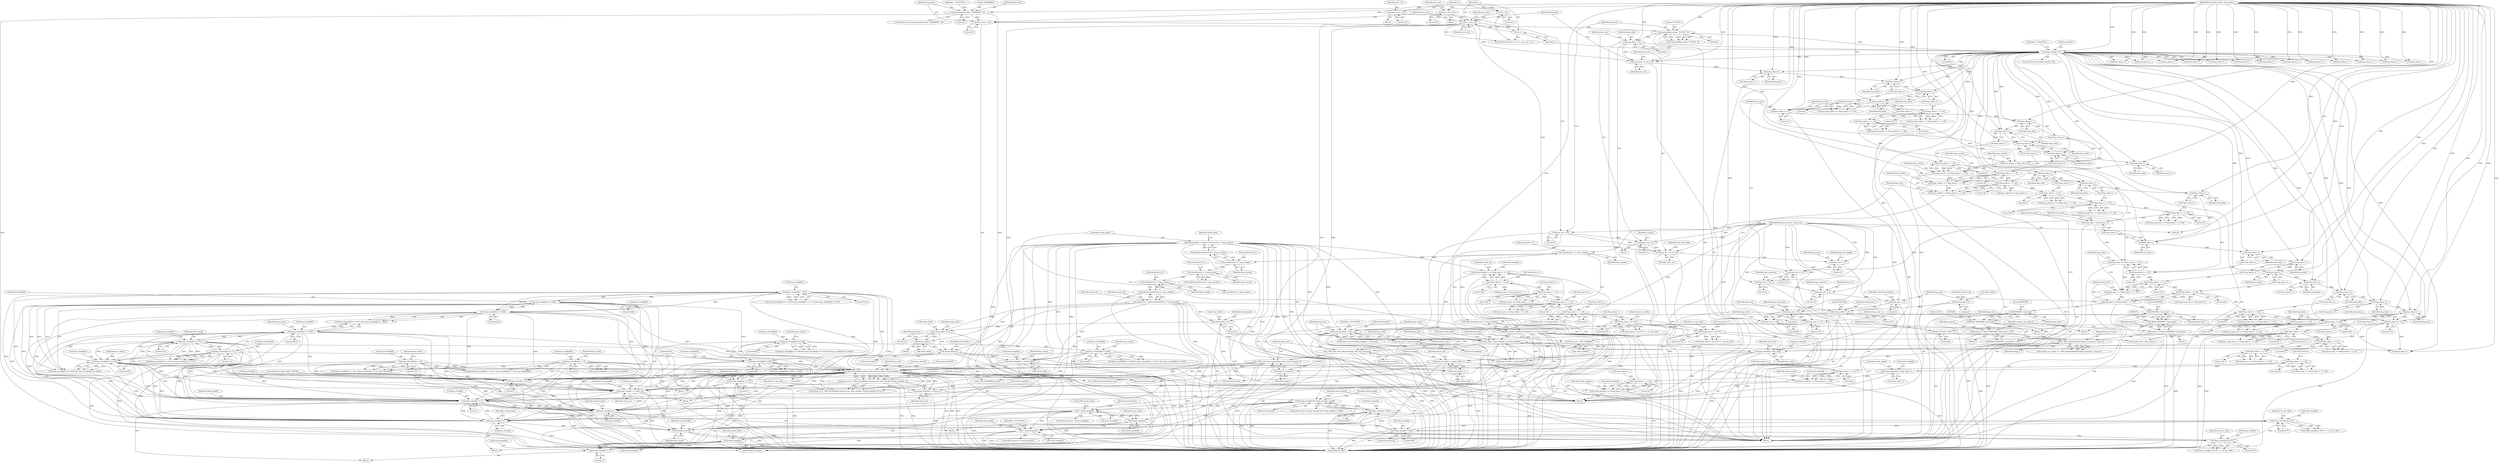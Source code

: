 digraph "0_wildmidi_660b513d99bced8783a4a5984ac2f742c74ebbdd_0@API" {
"1001267" [label="(Call,free(hmp_chunk))"];
"1001043" [label="(Call,hmp_chunk[i] += setup_ret)"];
"1000924" [label="(Call,setup_ret = _WM_SetupMidiEvent(hmp_mdi, hmp_chunk[i], chunk_length[i], 0))"];
"1000926" [label="(Call,_WM_SetupMidiEvent(hmp_mdi, hmp_chunk[i], chunk_length[i], 0))"];
"1000482" [label="(Call,_WM_midi_setup_tempo(hmp_mdi, (uint32_t)tempo_f))"];
"1000479" [label="(Call,_WM_midi_setup_divisions(hmp_mdi, hmp_divisions))"];
"1000476" [label="(Call,hmp_mdi = _WM_initMDI())"];
"1000425" [label="(Call,_WM_GetSamplesPerTick(hmp_divisions, tempo_f))"];
"1000368" [label="(Call,hmp_divisions = 60)"];
"1000416" [label="(Call,tempo_f = (float) (60000000 / hmp_bpm))"];
"1000418" [label="(Call,(float) (60000000 / hmp_bpm))"];
"1000420" [label="(Call,60000000 / hmp_bpm)"];
"1000390" [label="(Call,hmp_bpm += (*hmp_data++ << 24))"];
"1000392" [label="(Call,*hmp_data++ << 24)"];
"1000385" [label="(Call,*hmp_data++ << 16)"];
"1000378" [label="(Call,*hmp_data++ << 8)"];
"1000358" [label="(Call,*hmp_data++ << 24)"];
"1000351" [label="(Call,*hmp_data++ << 16)"];
"1000344" [label="(Call,*hmp_data++ << 8)"];
"1000329" [label="(Call,*hmp_data++ << 24)"];
"1000322" [label="(Call,*hmp_data++ << 16)"];
"1000315" [label="(Call,*hmp_data++ << 8)"];
"1000292" [label="(Call,*hmp_data++ << 24)"];
"1000285" [label="(Call,*hmp_data++ << 16)"];
"1000278" [label="(Call,*hmp_data++ << 8)"];
"1000383" [label="(Call,hmp_bpm += (*hmp_data++ << 16))"];
"1000376" [label="(Call,hmp_bpm += (*hmp_data++ << 8))"];
"1000371" [label="(Call,hmp_bpm = *hmp_data++)"];
"1000405" [label="(Call,tempo_f = (float) (60000000 / hmp_bpm) + 0.5f)"];
"1000408" [label="(Call,(float) (60000000 / hmp_bpm))"];
"1000410" [label="(Call,60000000 / hmp_bpm)"];
"1000484" [label="(Call,(uint32_t)tempo_f)"];
"1000898" [label="(Call,hmp_chunk[i][2] > 0x7f)"];
"1000955" [label="(Call,hmp_chunk[i][2] == 0x00)"];
"1000999" [label="(Call,hmp_chunk[i][2] == 0x03)"];
"1000487" [label="(Call,hmp_chunk = malloc(sizeof(uint8_t *) * hmp_chunks))"];
"1000489" [label="(Call,malloc(sizeof(uint8_t *) * hmp_chunks))"];
"1000490" [label="(Call,sizeof(uint8_t *) * hmp_chunks)"];
"1000327" [label="(Call,hmp_chunks += (*hmp_data++ << 24))"];
"1000320" [label="(Call,hmp_chunks += (*hmp_data++ << 16))"];
"1000313" [label="(Call,hmp_chunks += (*hmp_data++ << 8))"];
"1000308" [label="(Call,hmp_chunks = *hmp_data++)"];
"1000884" [label="(Call,hmp_chunk[i][1] == 110)"];
"1000992" [label="(Call,hmp_chunk[i][1] == 0x51)"];
"1000891" [label="(Call,hmp_chunk[i][1] == 111)"];
"1000948" [label="(Call,hmp_chunk[i][1] == 0x2f)"];
"1000906" [label="(Call,hmp_chunk[i] += 3)"];
"1000758" [label="(Call,hmp_chunk[i] += chunk_ofs[i]++)"];
"1000535" [label="(Call,hmp_chunk[i] = hmp_data)"];
"1000462" [label="(Call,hmp_data += 840)"];
"1000251" [label="(Call,hmp_data[i] != 0)"];
"1000220" [label="(Call,hmp_data += 6)"];
"1000215" [label="(Call,memcmp(hmp_data, \"013195\", 6))"];
"1000207" [label="(Call,hmp_data += 8)"];
"1000194" [label="(Call,memcmp(hmp_data, \"HMIMIDIP\", 8))"];
"1000104" [label="(MethodParameterIn,uint8_t *hmp_data)"];
"1000451" [label="(Call,hmp_data++)"];
"1000444" [label="(Call,hmp_data++)"];
"1000437" [label="(Call,hmp_data++)"];
"1000431" [label="(Call,hmp_data++)"];
"1000394" [label="(Call,hmp_data++)"];
"1000387" [label="(Call,hmp_data++)"];
"1000380" [label="(Call,hmp_data++)"];
"1000374" [label="(Call,hmp_data++)"];
"1000360" [label="(Call,hmp_data++)"];
"1000353" [label="(Call,hmp_data++)"];
"1000346" [label="(Call,hmp_data++)"];
"1000340" [label="(Call,hmp_data++)"];
"1000331" [label="(Call,hmp_data++)"];
"1000324" [label="(Call,hmp_data++)"];
"1000317" [label="(Call,hmp_data++)"];
"1000311" [label="(Call,hmp_data++)"];
"1000302" [label="(Call,hmp_data += 12)"];
"1000294" [label="(Call,hmp_data++)"];
"1000287" [label="(Call,hmp_data++)"];
"1000280" [label="(Call,hmp_data++)"];
"1000274" [label="(Call,hmp_data++)"];
"1000265" [label="(Call,hmp_data += zero_cnt)"];
"1000244" [label="(Call,i < zero_cnt)"];
"1000247" [label="(Call,i++)"];
"1000241" [label="(Call,i = 0)"];
"1000232" [label="(Call,zero_cnt = 18)"];
"1000237" [label="(Call,zero_cnt = 24)"];
"1000742" [label="(Call,hmp_data = hmp_chunk[i] + chunk_length[i])"];
"1000494" [label="(Call,chunk_length = malloc(sizeof(uint32_t) * hmp_chunks))"];
"1000496" [label="(Call,malloc(sizeof(uint32_t) * hmp_chunks))"];
"1000497" [label="(Call,sizeof(uint32_t) * hmp_chunks)"];
"1000618" [label="(Call,chunk_length[i] > hmp_size)"];
"1000603" [label="(Call,chunk_length[i] += (*hmp_data++ << 24))"];
"1000607" [label="(Call,*hmp_data++ << 24)"];
"1000598" [label="(Call,*hmp_data++ << 16)"];
"1000589" [label="(Call,*hmp_data++ << 8)"];
"1000566" [label="(Call,*hmp_data++ << 24)"];
"1000559" [label="(Call,*hmp_data++ << 16)"];
"1000552" [label="(Call,*hmp_data++ << 8)"];
"1000449" [label="(Call,*hmp_data++ << 24)"];
"1000442" [label="(Call,*hmp_data++ << 16)"];
"1000435" [label="(Call,*hmp_data++ << 8)"];
"1000720" [label="(Call,*hmp_data++ & 0x7F)"];
"1000694" [label="(Call,*hmp_data++ & 0x7F)"];
"1000657" [label="(Call,*hmp_data++ << 24)"];
"1000650" [label="(Call,*hmp_data++ << 16)"];
"1000643" [label="(Call,*hmp_data++ << 8)"];
"1000594" [label="(Call,chunk_length[i] += (*hmp_data++ << 16))"];
"1000585" [label="(Call,chunk_length[i] += (*hmp_data++ << 8))"];
"1000578" [label="(Call,chunk_length[i] = *hmp_data++)"];
"1000631" [label="(Call,hmp_size -= chunk_length[i])"];
"1000105" [label="(MethodParameterIn,uint32_t hmp_size)"];
"1000473" [label="(Call,hmp_size -= 712)"];
"1000454" [label="(Call,hmp_size -= 4)"];
"1000397" [label="(Call,hmp_size -= 4)"];
"1000363" [label="(Call,hmp_size -= 4)"];
"1000334" [label="(Call,hmp_size -= 4)"];
"1000305" [label="(Call,hmp_size -= 12)"];
"1000297" [label="(Call,hmp_size -= 4)"];
"1000268" [label="(Call,hmp_size -= zero_cnt)"];
"1000210" [label="(Call,hmp_size -= 8)"];
"1000223" [label="(Call,hmp_size -= 6)"];
"1000465" [label="(Call,hmp_size -= 840)"];
"1000470" [label="(Call,hmp_data += 712)"];
"1000762" [label="(Call,chunk_ofs[i]++)"];
"1000508" [label="(Call,chunk_ofs = malloc(sizeof(uint32_t) * hmp_chunks))"];
"1000510" [label="(Call,malloc(sizeof(uint32_t) * hmp_chunks))"];
"1000511" [label="(Call,sizeof(uint32_t) * hmp_chunks)"];
"1000504" [label="(Call,sizeof(uint32_t) * hmp_chunks)"];
"1000726" [label="(Call,chunk_ofs[i]++)"];
"1000662" [label="(Call,chunk_ofs[i] += 4)"];
"1000612" [label="(Call,chunk_ofs[i] += 4)"];
"1000571" [label="(Call,chunk_ofs[i] += 4)"];
"1000540" [label="(Call,chunk_ofs[i] = 0)"];
"1000703" [label="(Call,chunk_ofs[i]++)"];
"1001012" [label="(Call,hmp_chunk[i][3] << 16)"];
"1001100" [label="(Call,hmp_chunk[i]++)"];
"1000984" [label="(Call,hmp_chunk[i][0] == 0xff)"];
"1000940" [label="(Call,hmp_chunk[i][0] == 0xff)"];
"1000874" [label="(Call,hmp_chunk[i][0] & 0xf0)"];
"1001020" [label="(Call,hmp_chunk[i][4] << 8)"];
"1001143" [label="(Call,hmp_chunk[i]++)"];
"1000975" [label="(Call,hmp_chunk[i] += 3)"];
"1001147" [label="(Call,chunk_length[i]--)"];
"1001115" [label="(Call,! chunk_length[i])"];
"1001104" [label="(Call,chunk_length[i]--)"];
"1001076" [label="(Call,! chunk_length[i])"];
"1001062" [label="(Call,chunk_length[i] && *hmp_chunk[i] < 0x80)"];
"1001048" [label="(Call,chunk_length[i] -= setup_ret)"];
"1000911" [label="(Call,chunk_length[i] -= 3)"];
"1000970" [label="(Call,chunk_length[i] -= 3)"];
"1000751" [label="(Call,chunk_length[i] -= chunk_ofs[i])"];
"1001108" [label="(Call,*hmp_chunk[i] < 0x80)"];
"1001090" [label="(Call,*hmp_chunk[i] & 0x7F)"];
"1001136" [label="(Call,*hmp_chunk[i] & 0x7F)"];
"1001066" [label="(Call,*hmp_chunk[i] < 0x80)"];
"1000227" [label="(Identifier,is_hmp2)"];
"1000465" [label="(Call,hmp_size -= 840)"];
"1000438" [label="(Identifier,hmp_data)"];
"1001109" [label="(Call,*hmp_chunk[i])"];
"1000359" [label="(Call,*hmp_data++)"];
"1000279" [label="(Call,*hmp_data++)"];
"1000443" [label="(Call,*hmp_data++)"];
"1001116" [label="(Call,chunk_length[i])"];
"1001080" [label="(ControlStructure,break;)"];
"1001101" [label="(Call,hmp_chunk[i])"];
"1000367" [label="(Identifier,hmp_unknown)"];
"1000768" [label="(Identifier,chunk_end)"];
"1000458" [label="(Identifier,hmp_song_time)"];
"1001153" [label="(Identifier,chunk_delta)"];
"1000386" [label="(Call,*hmp_data++)"];
"1000335" [label="(Identifier,hmp_size)"];
"1000604" [label="(Call,chunk_length[i])"];
"1000442" [label="(Call,*hmp_data++ << 16)"];
"1000510" [label="(Call,malloc(sizeof(uint32_t) * hmp_chunks))"];
"1000472" [label="(Literal,712)"];
"1000302" [label="(Call,hmp_data += 12)"];
"1000962" [label="(Block,)"];
"1000548" [label="(Call,hmp_data++)"];
"1000375" [label="(Identifier,hmp_data)"];
"1000405" [label="(Call,tempo_f = (float) (60000000 / hmp_bpm) + 0.5f)"];
"1001147" [label="(Call,chunk_length[i]--)"];
"1000497" [label="(Call,sizeof(uint32_t) * hmp_chunks)"];
"1000456" [label="(Literal,4)"];
"1000880" [label="(Literal,0xf0)"];
"1001075" [label="(ControlStructure,if (! chunk_length[i]))"];
"1000325" [label="(Identifier,hmp_data)"];
"1000470" [label="(Call,hmp_data += 712)"];
"1000426" [label="(Identifier,hmp_divisions)"];
"1000743" [label="(Identifier,hmp_data)"];
"1000594" [label="(Call,chunk_length[i] += (*hmp_data++ << 16))"];
"1000339" [label="(Call,*hmp_data++)"];
"1000984" [label="(Call,hmp_chunk[i][0] == 0xff)"];
"1001023" [label="(Identifier,hmp_chunk)"];
"1000991" [label="(Call,(hmp_chunk[i][1] == 0x51) && (hmp_chunk[i][2] == 0x03))"];
"1000361" [label="(Identifier,hmp_data)"];
"1000299" [label="(Literal,4)"];
"1000906" [label="(Call,hmp_chunk[i] += 3)"];
"1001121" [label="(Identifier,__FUNCTION__)"];
"1000253" [label="(Identifier,hmp_data)"];
"1000625" [label="(Identifier,__FUNCTION__)"];
"1000433" [label="(Call,hmp_song_time += (*hmp_data++ << 8))"];
"1000975" [label="(Call,hmp_chunk[i] += 3)"];
"1000105" [label="(MethodParameterIn,uint32_t hmp_size)"];
"1000699" [label="(Identifier,var_len_shift)"];
"1001111" [label="(Identifier,hmp_chunk)"];
"1000954" [label="(Literal,0x2f)"];
"1000345" [label="(Call,*hmp_data++)"];
"1000577" [label="(Identifier,chunk_num)"];
"1000387" [label="(Call,hmp_data++)"];
"1000306" [label="(Identifier,hmp_size)"];
"1000326" [label="(Literal,16)"];
"1000242" [label="(Identifier,i)"];
"1000412" [label="(Identifier,hmp_bpm)"];
"1000396" [label="(Literal,24)"];
"1001002" [label="(Identifier,hmp_chunk)"];
"1000892" [label="(Call,hmp_chunk[i][1])"];
"1000334" [label="(Call,hmp_size -= 4)"];
"1000977" [label="(Identifier,hmp_chunk)"];
"1000928" [label="(Call,hmp_chunk[i])"];
"1000455" [label="(Identifier,hmp_size)"];
"1000488" [label="(Identifier,hmp_chunk)"];
"1000636" [label="(Call,hmp_track = *hmp_data++)"];
"1000709" [label="(Identifier,hmp_data)"];
"1000934" [label="(Literal,0)"];
"1000435" [label="(Call,*hmp_data++ << 8)"];
"1000342" [label="(Call,hmp_unknown += (*hmp_data++ << 8))"];
"1001141" [label="(Literal,0x7F)"];
"1000979" [label="(Literal,3)"];
"1000695" [label="(Call,*hmp_data++)"];
"1000377" [label="(Identifier,hmp_bpm)"];
"1000315" [label="(Call,*hmp_data++ << 8)"];
"1000344" [label="(Call,*hmp_data++ << 8)"];
"1000882" [label="(Call,((hmp_chunk[i][1] == 110) || (hmp_chunk[i][1] == 111)) && (hmp_chunk[i][2] > 0x7f))"];
"1000266" [label="(Identifier,hmp_data)"];
"1000234" [label="(Literal,18)"];
"1000666" [label="(Literal,4)"];
"1000407" [label="(Call,(float) (60000000 / hmp_bpm) + 0.5f)"];
"1001283" [label="(Call,_WM_freeMDI(hmp_mdi))"];
"1001026" [label="(Literal,8)"];
"1000494" [label="(Call,chunk_length = malloc(sizeof(uint32_t) * hmp_chunks))"];
"1000490" [label="(Call,sizeof(uint8_t *) * hmp_chunks)"];
"1000346" [label="(Call,hmp_data++)"];
"1000196" [label="(Literal,\"HMIMIDIP\")"];
"1000502" [label="(Identifier,chunk_delta)"];
"1000607" [label="(Call,*hmp_data++ << 24)"];
"1000293" [label="(Call,*hmp_data++)"];
"1000617" [label="(ControlStructure,if (chunk_length[i] > hmp_size))"];
"1000467" [label="(Literal,840)"];
"1000394" [label="(Call,hmp_data++)"];
"1001078" [label="(Identifier,chunk_length)"];
"1000193" [label="(ControlStructure,if (memcmp(hmp_data, \"HMIMIDIP\", 8)))"];
"1000471" [label="(Identifier,hmp_data)"];
"1000378" [label="(Call,*hmp_data++ << 8)"];
"1000696" [label="(Call,hmp_data++)"];
"1000598" [label="(Call,*hmp_data++ << 16)"];
"1000599" [label="(Call,*hmp_data++)"];
"1001089" [label="(Call,(*hmp_chunk[i] & 0x7F) << var_len_shift)"];
"1000321" [label="(Identifier,hmp_chunks)"];
"1000454" [label="(Call,hmp_size -= 4)"];
"1000218" [label="(Literal,6)"];
"1000469" [label="(Block,)"];
"1000210" [label="(Call,hmp_size -= 8)"];
"1001143" [label="(Call,hmp_chunk[i]++)"];
"1000897" [label="(Literal,111)"];
"1000648" [label="(Call,hmp_track += (*hmp_data++ << 16))"];
"1000354" [label="(Identifier,hmp_data)"];
"1000980" [label="(ControlStructure,goto NEXT_CHUNK;)"];
"1000622" [label="(Identifier,hmp_size)"];
"1001043" [label="(Call,hmp_chunk[i] += setup_ret)"];
"1000311" [label="(Call,hmp_data++)"];
"1000618" [label="(Call,chunk_length[i] > hmp_size)"];
"1000397" [label="(Call,hmp_size -= 4)"];
"1001005" [label="(Literal,0x03)"];
"1000236" [label="(Block,)"];
"1000947" [label="(Call,(hmp_chunk[i][1] == 0x2f) && (hmp_chunk[i][2] == 0x00))"];
"1000106" [label="(Block,)"];
"1000616" [label="(Literal,4)"];
"1000425" [label="(Call,_WM_GetSamplesPerTick(hmp_divisions, tempo_f))"];
"1001076" [label="(Call,! chunk_length[i])"];
"1000556" [label="(Literal,8)"];
"1000243" [label="(Literal,0)"];
"1000317" [label="(Call,hmp_data++)"];
"1000353" [label="(Call,hmp_data++)"];
"1000462" [label="(Call,hmp_data += 840)"];
"1000224" [label="(Identifier,hmp_size)"];
"1001100" [label="(Call,hmp_chunk[i]++)"];
"1001267" [label="(Call,free(hmp_chunk))"];
"1000275" [label="(Identifier,hmp_data)"];
"1000491" [label="(Call,sizeof(uint8_t *))"];
"1000926" [label="(Call,_WM_SetupMidiEvent(hmp_mdi, hmp_chunk[i], chunk_length[i], 0))"];
"1000651" [label="(Call,*hmp_data++)"];
"1000727" [label="(Call,chunk_ofs[i])"];
"1000420" [label="(Call,60000000 / hmp_bpm)"];
"1001052" [label="(Identifier,setup_ret)"];
"1000463" [label="(Identifier,hmp_data)"];
"1000406" [label="(Identifier,tempo_f)"];
"1000931" [label="(Call,chunk_length[i])"];
"1000663" [label="(Call,chunk_ofs[i])"];
"1000484" [label="(Call,(uint32_t)tempo_f)"];
"1000552" [label="(Call,*hmp_data++ << 8)"];
"1000567" [label="(Call,*hmp_data++)"];
"1000958" [label="(Identifier,hmp_chunk)"];
"1000250" [label="(ControlStructure,if (hmp_data[i] != 0))"];
"1000272" [label="(Identifier,hmp_file_length)"];
"1001144" [label="(Call,hmp_chunk[i])"];
"1000704" [label="(Call,chunk_ofs[i])"];
"1000301" [label="(Identifier,hmp_file_length)"];
"1000473" [label="(Call,hmp_size -= 712)"];
"1000362" [label="(Literal,24)"];
"1000612" [label="(Call,chunk_ofs[i] += 4)"];
"1000246" [label="(Identifier,zero_cnt)"];
"1000404" [label="(Block,)"];
"1000322" [label="(Call,*hmp_data++ << 16)"];
"1000570" [label="(Literal,24)"];
"1000258" [label="(Identifier,__FUNCTION__)"];
"1000330" [label="(Call,*hmp_data++)"];
"1000496" [label="(Call,malloc(sizeof(uint32_t) * hmp_chunks))"];
"1000194" [label="(Call,memcmp(hmp_data, \"HMIMIDIP\", 8))"];
"1000541" [label="(Call,chunk_ofs[i])"];
"1001019" [label="(Call,(hmp_chunk[i][4] << 8)+ hmp_chunk[i][5])"];
"1000542" [label="(Identifier,chunk_ofs)"];
"1000983" [label="(Call,(hmp_chunk[i][0] == 0xff) && (hmp_chunk[i][1] == 0x51) && (hmp_chunk[i][2] == 0x03))"];
"1001066" [label="(Call,*hmp_chunk[i] < 0x80)"];
"1000939" [label="(Call,(hmp_chunk[i][0] == 0xff) && (hmp_chunk[i][1] == 0x2f) && (hmp_chunk[i][2] == 0x00))"];
"1001106" [label="(Identifier,chunk_length)"];
"1001021" [label="(Call,hmp_chunk[i][4])"];
"1000415" [label="(Block,)"];
"1000550" [label="(Call,chunk_num += (*hmp_data++ << 8))"];
"1000384" [label="(Identifier,hmp_bpm)"];
"1000352" [label="(Call,*hmp_data++)"];
"1000733" [label="(Identifier,chunk_delta)"];
"1000282" [label="(Literal,8)"];
"1000904" [label="(Literal,0x7f)"];
"1000883" [label="(Call,(hmp_chunk[i][1] == 110) || (hmp_chunk[i][1] == 111))"];
"1000303" [label="(Identifier,hmp_data)"];
"1000232" [label="(Call,zero_cnt = 18)"];
"1000946" [label="(Literal,0xff)"];
"1001047" [label="(Identifier,setup_ret)"];
"1000561" [label="(Call,hmp_data++)"];
"1000427" [label="(Identifier,tempo_f)"];
"1000907" [label="(Call,hmp_chunk[i])"];
"1000451" [label="(Call,hmp_data++)"];
"1000444" [label="(Call,hmp_data++)"];
"1000104" [label="(MethodParameterIn,uint8_t *hmp_data)"];
"1000655" [label="(Call,hmp_track += (*hmp_data++ << 24))"];
"1000440" [label="(Call,hmp_song_time += (*hmp_data++ << 16))"];
"1000613" [label="(Call,chunk_ofs[i])"];
"1000535" [label="(Call,hmp_chunk[i] = hmp_data)"];
"1000995" [label="(Identifier,hmp_chunk)"];
"1000719" [label="(Call,(*hmp_data++ & 0x7F) << var_len_shift)"];
"1000641" [label="(Call,hmp_track += (*hmp_data++ << 8))"];
"1000383" [label="(Call,hmp_bpm += (*hmp_data++ << 16))"];
"1000195" [label="(Identifier,hmp_data)"];
"1000557" [label="(Call,chunk_num += (*hmp_data++ << 16))"];
"1000644" [label="(Call,*hmp_data++)"];
"1000489" [label="(Call,malloc(sizeof(uint8_t *) * hmp_chunks))"];
"1000211" [label="(Identifier,hmp_size)"];
"1000587" [label="(Identifier,chunk_length)"];
"1000318" [label="(Identifier,hmp_data)"];
"1000363" [label="(Call,hmp_size -= 4)"];
"1000762" [label="(Call,chunk_ofs[i]++)"];
"1000658" [label="(Call,*hmp_data++)"];
"1000614" [label="(Identifier,chunk_ofs)"];
"1000546" [label="(Identifier,chunk_num)"];
"1000351" [label="(Call,*hmp_data++ << 16)"];
"1000654" [label="(Literal,16)"];
"1000516" [label="(Identifier,chunk_end)"];
"1000223" [label="(Call,hmp_size -= 6)"];
"1000917" [label="(Block,)"];
"1000725" [label="(Identifier,var_len_shift)"];
"1001108" [label="(Call,*hmp_chunk[i] < 0x80)"];
"1000563" [label="(Literal,16)"];
"1000940" [label="(Call,hmp_chunk[i][0] == 0xff)"];
"1000591" [label="(Call,hmp_data++)"];
"1000512" [label="(Call,sizeof(uint32_t))"];
"1000207" [label="(Call,hmp_data += 8)"];
"1000759" [label="(Call,hmp_chunk[i])"];
"1001281" [label="(Return,return (hmp_mdi);)"];
"1000255" [label="(Literal,0)"];
"1001000" [label="(Call,hmp_chunk[i][2])"];
"1000338" [label="(Identifier,hmp_unknown)"];
"1000464" [label="(Literal,840)"];
"1000239" [label="(Literal,24)"];
"1000477" [label="(Identifier,hmp_mdi)"];
"1000575" [label="(Literal,4)"];
"1000589" [label="(Call,*hmp_data++ << 8)"];
"1000389" [label="(Literal,16)"];
"1000608" [label="(Call,*hmp_data++)"];
"1000724" [label="(Literal,0x7F)"];
"1000925" [label="(Identifier,setup_ret)"];
"1000390" [label="(Call,hmp_bpm += (*hmp_data++ << 24))"];
"1001117" [label="(Identifier,chunk_length)"];
"1000296" [label="(Literal,24)"];
"1000251" [label="(Call,hmp_data[i] != 0)"];
"1000508" [label="(Call,chunk_ofs = malloc(sizeof(uint32_t) * hmp_chunks))"];
"1000408" [label="(Call,(float) (60000000 / hmp_bpm))"];
"1000402" [label="(Identifier,_WM_MixerOptions)"];
"1000559" [label="(Call,*hmp_data++ << 16)"];
"1000566" [label="(Call,*hmp_data++ << 24)"];
"1000466" [label="(Identifier,hmp_size)"];
"1000413" [label="(Literal,0.5f)"];
"1000215" [label="(Call,memcmp(hmp_data, \"013195\", 6))"];
"1000915" [label="(Literal,3)"];
"1000763" [label="(Call,chunk_ofs[i])"];
"1000331" [label="(Call,hmp_data++)"];
"1000698" [label="(Literal,0x7F)"];
"1001142" [label="(Identifier,var_len_shift)"];
"1000340" [label="(Call,hmp_data++)"];
"1000504" [label="(Call,sizeof(uint32_t) * hmp_chunks)"];
"1000631" [label="(Call,hmp_size -= chunk_length[i])"];
"1000398" [label="(Identifier,hmp_size)"];
"1000307" [label="(Literal,12)"];
"1001049" [label="(Call,chunk_length[i])"];
"1000481" [label="(Identifier,hmp_divisions)"];
"1000637" [label="(Identifier,hmp_track)"];
"1000274" [label="(Call,hmp_data++)"];
"1000310" [label="(Call,*hmp_data++)"];
"1001105" [label="(Call,chunk_length[i])"];
"1000910" [label="(Literal,3)"];
"1000241" [label="(Call,i = 0)"];
"1000388" [label="(Identifier,hmp_data)"];
"1000870" [label="(Block,)"];
"1001013" [label="(Call,hmp_chunk[i][3])"];
"1000668" [label="(Identifier,hmp_track)"];
"1000645" [label="(Call,hmp_data++)"];
"1000544" [label="(Literal,0)"];
"1000507" [label="(Identifier,hmp_chunks)"];
"1000536" [label="(Call,hmp_chunk[i])"];
"1000760" [label="(Identifier,hmp_chunk)"];
"1001129" [label="(Identifier,chunk_delta)"];
"1001269" [label="(Call,free(chunk_length))"];
"1000970" [label="(Call,chunk_length[i] -= 3)"];
"1000956" [label="(Call,hmp_chunk[i][2])"];
"1001264" [label="(Call,_WM_ResetToStart(hmp_mdi))"];
"1000364" [label="(Identifier,hmp_size)"];
"1000875" [label="(Call,hmp_chunk[i][0])"];
"1001149" [label="(Identifier,chunk_length)"];
"1000428" [label="(Call,hmp_song_time = *hmp_data++)"];
"1001268" [label="(Identifier,hmp_chunk)"];
"1000927" [label="(Identifier,hmp_mdi)"];
"1000432" [label="(Identifier,hmp_data)"];
"1000332" [label="(Identifier,hmp_data)"];
"1001104" [label="(Call,chunk_length[i]--)"];
"1000553" [label="(Call,*hmp_data++)"];
"1000873" [label="(Call,(hmp_chunk[i][0] & 0xf0) == 0xb0)"];
"1000371" [label="(Call,hmp_bpm = *hmp_data++)"];
"1000961" [label="(Literal,0x00)"];
"1001148" [label="(Call,chunk_length[i])"];
"1000268" [label="(Call,hmp_size -= zero_cnt)"];
"1000225" [label="(Literal,6)"];
"1000308" [label="(Call,hmp_chunks = *hmp_data++)"];
"1000222" [label="(Literal,6)"];
"1000935" [label="(Literal,0)"];
"1000751" [label="(Call,chunk_length[i] -= chunk_ofs[i])"];
"1001287" [label="(MethodReturn,RET)"];
"1000596" [label="(Identifier,chunk_length)"];
"1000752" [label="(Call,chunk_length[i])"];
"1000336" [label="(Literal,4)"];
"1000329" [label="(Call,*hmp_data++ << 24)"];
"1000480" [label="(Identifier,hmp_mdi)"];
"1000324" [label="(Call,hmp_data++)"];
"1000568" [label="(Call,hmp_data++)"];
"1000884" [label="(Call,hmp_chunk[i][1] == 110)"];
"1000424" [label="(Identifier,samples_per_delta_f)"];
"1000632" [label="(Identifier,hmp_size)"];
"1000333" [label="(Literal,24)"];
"1000726" [label="(Call,chunk_ofs[i]++)"];
"1000595" [label="(Call,chunk_length[i])"];
"1000755" [label="(Call,chunk_ofs[i])"];
"1001062" [label="(Call,chunk_length[i] && *hmp_chunk[i] < 0x80)"];
"1000554" [label="(Call,hmp_data++)"];
"1000659" [label="(Call,hmp_data++)"];
"1000376" [label="(Call,hmp_bpm += (*hmp_data++ << 8))"];
"1000382" [label="(Literal,8)"];
"1000742" [label="(Call,hmp_data = hmp_chunk[i] + chunk_length[i])"];
"1000437" [label="(Call,hmp_data++)"];
"1000511" [label="(Call,sizeof(uint32_t) * hmp_chunks)"];
"1001137" [label="(Call,*hmp_chunk[i])"];
"1001054" [label="(Identifier,var_len_shift)"];
"1000393" [label="(Call,*hmp_data++)"];
"1000474" [label="(Identifier,hmp_size)"];
"1000643" [label="(Call,*hmp_data++ << 8)"];
"1000971" [label="(Call,chunk_length[i])"];
"1000379" [label="(Call,*hmp_data++)"];
"1000476" [label="(Call,hmp_mdi = _WM_initMDI())"];
"1000285" [label="(Call,*hmp_data++ << 16)"];
"1000585" [label="(Call,chunk_length[i] += (*hmp_data++ << 8))"];
"1001083" [label="(Identifier,chunk_delta)"];
"1000411" [label="(Literal,60000000)"];
"1000583" [label="(Call,hmp_data++)"];
"1000447" [label="(Call,hmp_song_time += (*hmp_data++ << 24))"];
"1001091" [label="(Call,*hmp_chunk[i])"];
"1000269" [label="(Identifier,hmp_size)"];
"1000240" [label="(ControlStructure,for (i = 0; i < zero_cnt; i++))"];
"1000949" [label="(Call,hmp_chunk[i][1])"];
"1000197" [label="(Literal,8)"];
"1000475" [label="(Literal,712)"];
"1000478" [label="(Call,_WM_initMDI())"];
"1000431" [label="(Call,hmp_data++)"];
"1000290" [label="(Call,hmp_file_length += (*hmp_data++ << 24))"];
"1000650" [label="(Call,*hmp_data++ << 16)"];
"1000518" [label="(Call,sizeof(uint8_t) * hmp_chunks)"];
"1001071" [label="(Literal,0x80)"];
"1000479" [label="(Call,_WM_midi_setup_divisions(hmp_mdi, hmp_divisions))"];
"1000349" [label="(Call,hmp_unknown += (*hmp_data++ << 16))"];
"1000238" [label="(Identifier,zero_cnt)"];
"1000661" [label="(Literal,24)"];
"1000304" [label="(Literal,12)"];
"1001270" [label="(Identifier,chunk_length)"];
"1001115" [label="(Call,! chunk_length[i])"];
"1000545" [label="(Call,chunk_num = *hmp_data++)"];
"1000365" [label="(Literal,4)"];
"1000495" [label="(Identifier,chunk_length)"];
"1000602" [label="(Literal,16)"];
"1000874" [label="(Call,hmp_chunk[i][0] & 0xf0)"];
"1000684" [label="(Block,)"];
"1000320" [label="(Call,hmp_chunks += (*hmp_data++ << 16))"];
"1001090" [label="(Call,*hmp_chunk[i] & 0x7F)"];
"1000294" [label="(Call,hmp_data++)"];
"1000753" [label="(Identifier,chunk_length)"];
"1000288" [label="(Identifier,hmp_data)"];
"1000289" [label="(Literal,16)"];
"1000372" [label="(Identifier,hmp_bpm)"];
"1000220" [label="(Call,hmp_data += 6)"];
"1000313" [label="(Call,hmp_chunks += (*hmp_data++ << 8))"];
"1000368" [label="(Call,hmp_divisions = 60)"];
"1000905" [label="(Block,)"];
"1000941" [label="(Call,hmp_chunk[i][0])"];
"1000911" [label="(Call,chunk_length[i] -= 3)"];
"1000453" [label="(Literal,24)"];
"1000214" [label="(Call,!memcmp(hmp_data, \"013195\", 6))"];
"1001018" [label="(Literal,16)"];
"1000328" [label="(Identifier,hmp_chunks)"];
"1000487" [label="(Call,hmp_chunk = malloc(sizeof(uint8_t *) * hmp_chunks))"];
"1000593" [label="(Literal,8)"];
"1001095" [label="(Literal,0x7F)"];
"1000273" [label="(Call,*hmp_data++)"];
"1000358" [label="(Call,*hmp_data++ << 24)"];
"1000221" [label="(Identifier,hmp_data)"];
"1000898" [label="(Call,hmp_chunk[i][2] > 0x7f)"];
"1000894" [label="(Identifier,hmp_chunk)"];
"1001020" [label="(Call,hmp_chunk[i][4] << 8)"];
"1000430" [label="(Call,*hmp_data++)"];
"1001136" [label="(Call,*hmp_chunk[i] & 0x7F)"];
"1000720" [label="(Call,*hmp_data++ & 0x7F)"];
"1000360" [label="(Call,hmp_data++)"];
"1000278" [label="(Call,*hmp_data++ << 8)"];
"1000652" [label="(Call,hmp_data++)"];
"1000657" [label="(Call,*hmp_data++ << 24)"];
"1000283" [label="(Call,hmp_file_length += (*hmp_data++ << 16))"];
"1000890" [label="(Literal,110)"];
"1000385" [label="(Call,*hmp_data++ << 16)"];
"1000694" [label="(Call,*hmp_data++ & 0x7F)"];
"1000600" [label="(Call,hmp_data++)"];
"1000744" [label="(Call,hmp_chunk[i] + chunk_length[i])"];
"1000722" [label="(Call,hmp_data++)"];
"1000252" [label="(Call,hmp_data[i])"];
"1000416" [label="(Call,tempo_f = (float) (60000000 / hmp_bpm))"];
"1000881" [label="(Literal,0xb0)"];
"1000693" [label="(Call,(*hmp_data++ & 0x7F) << var_len_shift)"];
"1000399" [label="(Literal,4)"];
"1000503" [label="(Call,malloc(sizeof(uint32_t) * hmp_chunks))"];
"1000417" [label="(Identifier,tempo_f)"];
"1000369" [label="(Identifier,hmp_divisions)"];
"1000948" [label="(Call,hmp_chunk[i][1] == 0x2f)"];
"1000609" [label="(Call,hmp_data++)"];
"1000498" [label="(Call,sizeof(uint32_t))"];
"1000233" [label="(Identifier,zero_cnt)"];
"1000974" [label="(Literal,3)"];
"1000298" [label="(Identifier,hmp_size)"];
"1000312" [label="(Identifier,hmp_data)"];
"1000450" [label="(Call,*hmp_data++)"];
"1000297" [label="(Call,hmp_size -= 4)"];
"1001073" [label="(ControlStructure,do)"];
"1001273" [label="(Call,free(chunk_ofs))"];
"1000355" [label="(Literal,16)"];
"1001029" [label="(Identifier,hmp_chunk)"];
"1000486" [label="(Identifier,tempo_f)"];
"1000316" [label="(Call,*hmp_data++)"];
"1000270" [label="(Identifier,zero_cnt)"];
"1000423" [label="(Call,samples_per_delta_f = _WM_GetSamplesPerTick(hmp_divisions, tempo_f))"];
"1000662" [label="(Call,chunk_ofs[i] += 4)"];
"1001074" [label="(Block,)"];
"1000209" [label="(Literal,8)"];
"1000560" [label="(Call,*hmp_data++)"];
"1000564" [label="(Call,chunk_num += (*hmp_data++ << 24))"];
"1000265" [label="(Call,hmp_data += zero_cnt)"];
"1001135" [label="(Call,(*hmp_chunk[i] & 0x7F) << var_len_shift)"];
"1000885" [label="(Call,hmp_chunk[i][1])"];
"1000912" [label="(Call,chunk_length[i])"];
"1000286" [label="(Call,*hmp_data++)"];
"1000381" [label="(Identifier,hmp_data)"];
"1000212" [label="(Literal,8)"];
"1000439" [label="(Literal,8)"];
"1000505" [label="(Call,sizeof(uint32_t))"];
"1000999" [label="(Call,hmp_chunk[i][2] == 0x03)"];
"1000217" [label="(Literal,\"013195\")"];
"1000418" [label="(Call,(float) (60000000 / hmp_bpm))"];
"1000327" [label="(Call,hmp_chunks += (*hmp_data++ << 24))"];
"1000899" [label="(Call,hmp_chunk[i][2])"];
"1000392" [label="(Call,*hmp_data++ << 24)"];
"1000341" [label="(Identifier,hmp_data)"];
"1000410" [label="(Call,60000000 / hmp_bpm)"];
"1000500" [label="(Identifier,hmp_chunks)"];
"1000571" [label="(Call,chunk_ofs[i] += 4)"];
"1001009" [label="(Call,(float)((hmp_chunk[i][3] << 16) + (hmp_chunk[i][4] << 8)+ hmp_chunk[i][5]))"];
"1000579" [label="(Call,chunk_length[i])"];
"1000721" [label="(Call,*hmp_data++)"];
"1000323" [label="(Call,*hmp_data++)"];
"1000245" [label="(Identifier,i)"];
"1000446" [label="(Literal,16)"];
"1001011" [label="(Call,(hmp_chunk[i][3] << 16) + (hmp_chunk[i][4] << 8)+ hmp_chunk[i][5])"];
"1001113" [label="(Literal,0x80)"];
"1000287" [label="(Call,hmp_data++)"];
"1000305" [label="(Call,hmp_size -= 12)"];
"1000216" [label="(Identifier,hmp_data)"];
"1000586" [label="(Call,chunk_length[i])"];
"1000582" [label="(Call,*hmp_data++)"];
"1000540" [label="(Call,chunk_ofs[i] = 0)"];
"1000493" [label="(Identifier,hmp_chunks)"];
"1000985" [label="(Call,hmp_chunk[i][0])"];
"1001063" [label="(Call,chunk_length[i])"];
"1000951" [label="(Identifier,hmp_chunk)"];
"1000452" [label="(Identifier,hmp_data)"];
"1000267" [label="(Identifier,zero_cnt)"];
"1000758" [label="(Call,hmp_chunk[i] += chunk_ofs[i]++)"];
"1000461" [label="(Block,)"];
"1000891" [label="(Call,hmp_chunk[i][1] == 111)"];
"1000200" [label="(Identifier,__FUNCTION__)"];
"1000309" [label="(Identifier,hmp_chunks)"];
"1000314" [label="(Identifier,hmp_chunks)"];
"1001114" [label="(ControlStructure,if (! chunk_length[i]))"];
"1000380" [label="(Call,hmp_data++)"];
"1001061" [label="(ControlStructure,if (chunk_length[i] && *hmp_chunk[i] < 0x80))"];
"1000337" [label="(Call,hmp_unknown = *hmp_data++)"];
"1000998" [label="(Literal,0x51)"];
"1000292" [label="(Call,*hmp_data++ << 24)"];
"1000534" [label="(Block,)"];
"1000647" [label="(Literal,8)"];
"1000620" [label="(Identifier,chunk_length)"];
"1000248" [label="(Identifier,i)"];
"1000374" [label="(Call,hmp_data++)"];
"1000244" [label="(Call,i < zero_cnt)"];
"1001012" [label="(Call,hmp_chunk[i][3] << 16)"];
"1000619" [label="(Call,chunk_length[i])"];
"1001067" [label="(Call,*hmp_chunk[i])"];
"1000639" [label="(Call,hmp_data++)"];
"1001096" [label="(Identifier,var_len_shift)"];
"1000483" [label="(Identifier,hmp_mdi)"];
"1000976" [label="(Call,hmp_chunk[i])"];
"1000539" [label="(Identifier,hmp_data)"];
"1000445" [label="(Identifier,hmp_data)"];
"1000990" [label="(Literal,0xff)"];
"1000633" [label="(Call,chunk_length[i])"];
"1000572" [label="(Call,chunk_ofs[i])"];
"1000449" [label="(Call,*hmp_data++ << 24)"];
"1000590" [label="(Call,*hmp_data++)"];
"1000276" [label="(Call,hmp_file_length += (*hmp_data++ << 8))"];
"1000391" [label="(Identifier,hmp_bpm)"];
"1000347" [label="(Identifier,hmp_data)"];
"1000603" [label="(Call,chunk_length[i] += (*hmp_data++ << 24))"];
"1000605" [label="(Identifier,chunk_length)"];
"1000992" [label="(Call,hmp_chunk[i][1] == 0x51)"];
"1001044" [label="(Call,hmp_chunk[i])"];
"1000280" [label="(Call,hmp_data++)"];
"1000923" [label="(Call,(setup_ret = _WM_SetupMidiEvent(hmp_mdi, hmp_chunk[i], chunk_length[i], 0)) == 0)"];
"1000348" [label="(Literal,8)"];
"1000703" [label="(Call,chunk_ofs[i]++)"];
"1000436" [label="(Call,*hmp_data++)"];
"1000993" [label="(Call,hmp_chunk[i][1])"];
"1000295" [label="(Identifier,hmp_data)"];
"1000509" [label="(Identifier,chunk_ofs)"];
"1000924" [label="(Call,setup_ret = _WM_SetupMidiEvent(hmp_mdi, hmp_chunk[i], chunk_length[i], 0))"];
"1000247" [label="(Call,i++)"];
"1000578" [label="(Call,chunk_length[i] = *hmp_data++)"];
"1000514" [label="(Identifier,hmp_chunks)"];
"1000219" [label="(Block,)"];
"1001048" [label="(Call,chunk_length[i] -= setup_ret)"];
"1000395" [label="(Identifier,hmp_data)"];
"1000281" [label="(Identifier,hmp_data)"];
"1000955" [label="(Call,hmp_chunk[i][2] == 0x00)"];
"1000611" [label="(Literal,24)"];
"1000370" [label="(Literal,60)"];
"1001050" [label="(Identifier,chunk_length)"];
"1000356" [label="(Call,hmp_unknown += (*hmp_data++ << 24))"];
"1001077" [label="(Call,chunk_length[i])"];
"1000231" [label="(Block,)"];
"1000373" [label="(Call,*hmp_data++)"];
"1000237" [label="(Call,zero_cnt = 24)"];
"1000319" [label="(Literal,8)"];
"1000482" [label="(Call,_WM_midi_setup_tempo(hmp_mdi, (uint32_t)tempo_f))"];
"1000913" [label="(Identifier,chunk_length)"];
"1000421" [label="(Literal,60000000)"];
"1000422" [label="(Identifier,hmp_bpm)"];
"1000208" [label="(Identifier,hmp_data)"];
"1001267" -> "1000106"  [label="AST: "];
"1001267" -> "1001268"  [label="CFG: "];
"1001268" -> "1001267"  [label="AST: "];
"1001270" -> "1001267"  [label="CFG: "];
"1001267" -> "1001287"  [label="DDG: "];
"1001043" -> "1001267"  [label="DDG: "];
"1000487" -> "1001267"  [label="DDG: "];
"1000906" -> "1001267"  [label="DDG: "];
"1000535" -> "1001267"  [label="DDG: "];
"1000758" -> "1001267"  [label="DDG: "];
"1001100" -> "1001267"  [label="DDG: "];
"1001143" -> "1001267"  [label="DDG: "];
"1000975" -> "1001267"  [label="DDG: "];
"1000926" -> "1001267"  [label="DDG: "];
"1001043" -> "1000917"  [label="AST: "];
"1001043" -> "1001047"  [label="CFG: "];
"1001044" -> "1001043"  [label="AST: "];
"1001047" -> "1001043"  [label="AST: "];
"1001050" -> "1001043"  [label="CFG: "];
"1001043" -> "1001287"  [label="DDG: "];
"1001043" -> "1000906"  [label="DDG: "];
"1001043" -> "1000926"  [label="DDG: "];
"1000924" -> "1001043"  [label="DDG: "];
"1000898" -> "1001043"  [label="DDG: "];
"1000487" -> "1001043"  [label="DDG: "];
"1000884" -> "1001043"  [label="DDG: "];
"1000891" -> "1001043"  [label="DDG: "];
"1001012" -> "1001043"  [label="DDG: "];
"1000948" -> "1001043"  [label="DDG: "];
"1000984" -> "1001043"  [label="DDG: "];
"1000926" -> "1001043"  [label="DDG: "];
"1000955" -> "1001043"  [label="DDG: "];
"1000999" -> "1001043"  [label="DDG: "];
"1000992" -> "1001043"  [label="DDG: "];
"1001020" -> "1001043"  [label="DDG: "];
"1001043" -> "1001100"  [label="DDG: "];
"1001043" -> "1001143"  [label="DDG: "];
"1000924" -> "1000923"  [label="AST: "];
"1000924" -> "1000926"  [label="CFG: "];
"1000925" -> "1000924"  [label="AST: "];
"1000926" -> "1000924"  [label="AST: "];
"1000935" -> "1000924"  [label="CFG: "];
"1000924" -> "1001287"  [label="DDG: "];
"1000924" -> "1001287"  [label="DDG: "];
"1000924" -> "1000923"  [label="DDG: "];
"1000926" -> "1000924"  [label="DDG: "];
"1000926" -> "1000924"  [label="DDG: "];
"1000926" -> "1000924"  [label="DDG: "];
"1000926" -> "1000924"  [label="DDG: "];
"1000924" -> "1001048"  [label="DDG: "];
"1000926" -> "1000934"  [label="CFG: "];
"1000927" -> "1000926"  [label="AST: "];
"1000928" -> "1000926"  [label="AST: "];
"1000931" -> "1000926"  [label="AST: "];
"1000934" -> "1000926"  [label="AST: "];
"1000926" -> "1001287"  [label="DDG: "];
"1000926" -> "1001287"  [label="DDG: "];
"1000926" -> "1001287"  [label="DDG: "];
"1000926" -> "1000923"  [label="DDG: "];
"1000926" -> "1000923"  [label="DDG: "];
"1000926" -> "1000923"  [label="DDG: "];
"1000926" -> "1000923"  [label="DDG: "];
"1000482" -> "1000926"  [label="DDG: "];
"1000898" -> "1000926"  [label="DDG: "];
"1000487" -> "1000926"  [label="DDG: "];
"1000884" -> "1000926"  [label="DDG: "];
"1000906" -> "1000926"  [label="DDG: "];
"1000891" -> "1000926"  [label="DDG: "];
"1000758" -> "1000926"  [label="DDG: "];
"1001012" -> "1000926"  [label="DDG: "];
"1000948" -> "1000926"  [label="DDG: "];
"1001100" -> "1000926"  [label="DDG: "];
"1001143" -> "1000926"  [label="DDG: "];
"1000955" -> "1000926"  [label="DDG: "];
"1000999" -> "1000926"  [label="DDG: "];
"1000992" -> "1000926"  [label="DDG: "];
"1001020" -> "1000926"  [label="DDG: "];
"1000874" -> "1000926"  [label="DDG: "];
"1000975" -> "1000926"  [label="DDG: "];
"1001147" -> "1000926"  [label="DDG: "];
"1000494" -> "1000926"  [label="DDG: "];
"1000970" -> "1000926"  [label="DDG: "];
"1001076" -> "1000926"  [label="DDG: "];
"1000751" -> "1000926"  [label="DDG: "];
"1000926" -> "1000970"  [label="DDG: "];
"1000926" -> "1000975"  [label="DDG: "];
"1000926" -> "1001048"  [label="DDG: "];
"1000926" -> "1001264"  [label="DDG: "];
"1000926" -> "1001269"  [label="DDG: "];
"1000926" -> "1001281"  [label="DDG: "];
"1000926" -> "1001283"  [label="DDG: "];
"1000482" -> "1000106"  [label="AST: "];
"1000482" -> "1000484"  [label="CFG: "];
"1000483" -> "1000482"  [label="AST: "];
"1000484" -> "1000482"  [label="AST: "];
"1000488" -> "1000482"  [label="CFG: "];
"1000482" -> "1001287"  [label="DDG: "];
"1000482" -> "1001287"  [label="DDG: "];
"1000482" -> "1001287"  [label="DDG: "];
"1000479" -> "1000482"  [label="DDG: "];
"1000484" -> "1000482"  [label="DDG: "];
"1000482" -> "1001264"  [label="DDG: "];
"1000482" -> "1001281"  [label="DDG: "];
"1000482" -> "1001283"  [label="DDG: "];
"1000479" -> "1000106"  [label="AST: "];
"1000479" -> "1000481"  [label="CFG: "];
"1000480" -> "1000479"  [label="AST: "];
"1000481" -> "1000479"  [label="AST: "];
"1000483" -> "1000479"  [label="CFG: "];
"1000479" -> "1001287"  [label="DDG: "];
"1000479" -> "1001287"  [label="DDG: "];
"1000476" -> "1000479"  [label="DDG: "];
"1000425" -> "1000479"  [label="DDG: "];
"1000476" -> "1000106"  [label="AST: "];
"1000476" -> "1000478"  [label="CFG: "];
"1000477" -> "1000476"  [label="AST: "];
"1000478" -> "1000476"  [label="AST: "];
"1000480" -> "1000476"  [label="CFG: "];
"1000476" -> "1001287"  [label="DDG: "];
"1000425" -> "1000423"  [label="AST: "];
"1000425" -> "1000427"  [label="CFG: "];
"1000426" -> "1000425"  [label="AST: "];
"1000427" -> "1000425"  [label="AST: "];
"1000423" -> "1000425"  [label="CFG: "];
"1000425" -> "1000423"  [label="DDG: "];
"1000425" -> "1000423"  [label="DDG: "];
"1000368" -> "1000425"  [label="DDG: "];
"1000416" -> "1000425"  [label="DDG: "];
"1000405" -> "1000425"  [label="DDG: "];
"1000425" -> "1000484"  [label="DDG: "];
"1000368" -> "1000106"  [label="AST: "];
"1000368" -> "1000370"  [label="CFG: "];
"1000369" -> "1000368"  [label="AST: "];
"1000370" -> "1000368"  [label="AST: "];
"1000372" -> "1000368"  [label="CFG: "];
"1000416" -> "1000415"  [label="AST: "];
"1000416" -> "1000418"  [label="CFG: "];
"1000417" -> "1000416"  [label="AST: "];
"1000418" -> "1000416"  [label="AST: "];
"1000424" -> "1000416"  [label="CFG: "];
"1000416" -> "1001287"  [label="DDG: "];
"1000418" -> "1000416"  [label="DDG: "];
"1000418" -> "1000420"  [label="CFG: "];
"1000419" -> "1000418"  [label="AST: "];
"1000420" -> "1000418"  [label="AST: "];
"1000418" -> "1001287"  [label="DDG: "];
"1000420" -> "1000418"  [label="DDG: "];
"1000420" -> "1000418"  [label="DDG: "];
"1000420" -> "1000422"  [label="CFG: "];
"1000421" -> "1000420"  [label="AST: "];
"1000422" -> "1000420"  [label="AST: "];
"1000420" -> "1001287"  [label="DDG: "];
"1000390" -> "1000420"  [label="DDG: "];
"1000390" -> "1000106"  [label="AST: "];
"1000390" -> "1000392"  [label="CFG: "];
"1000391" -> "1000390"  [label="AST: "];
"1000392" -> "1000390"  [label="AST: "];
"1000398" -> "1000390"  [label="CFG: "];
"1000392" -> "1000390"  [label="DDG: "];
"1000392" -> "1000390"  [label="DDG: "];
"1000383" -> "1000390"  [label="DDG: "];
"1000390" -> "1000410"  [label="DDG: "];
"1000392" -> "1000396"  [label="CFG: "];
"1000393" -> "1000392"  [label="AST: "];
"1000396" -> "1000392"  [label="AST: "];
"1000385" -> "1000392"  [label="DDG: "];
"1000392" -> "1000428"  [label="DDG: "];
"1000392" -> "1000435"  [label="DDG: "];
"1000385" -> "1000383"  [label="AST: "];
"1000385" -> "1000389"  [label="CFG: "];
"1000386" -> "1000385"  [label="AST: "];
"1000389" -> "1000385"  [label="AST: "];
"1000383" -> "1000385"  [label="CFG: "];
"1000385" -> "1000383"  [label="DDG: "];
"1000385" -> "1000383"  [label="DDG: "];
"1000378" -> "1000385"  [label="DDG: "];
"1000378" -> "1000376"  [label="AST: "];
"1000378" -> "1000382"  [label="CFG: "];
"1000379" -> "1000378"  [label="AST: "];
"1000382" -> "1000378"  [label="AST: "];
"1000376" -> "1000378"  [label="CFG: "];
"1000378" -> "1000376"  [label="DDG: "];
"1000378" -> "1000376"  [label="DDG: "];
"1000358" -> "1000378"  [label="DDG: "];
"1000358" -> "1000356"  [label="AST: "];
"1000358" -> "1000362"  [label="CFG: "];
"1000359" -> "1000358"  [label="AST: "];
"1000362" -> "1000358"  [label="AST: "];
"1000356" -> "1000358"  [label="CFG: "];
"1000358" -> "1000356"  [label="DDG: "];
"1000358" -> "1000356"  [label="DDG: "];
"1000351" -> "1000358"  [label="DDG: "];
"1000358" -> "1000371"  [label="DDG: "];
"1000351" -> "1000349"  [label="AST: "];
"1000351" -> "1000355"  [label="CFG: "];
"1000352" -> "1000351"  [label="AST: "];
"1000355" -> "1000351"  [label="AST: "];
"1000349" -> "1000351"  [label="CFG: "];
"1000351" -> "1000349"  [label="DDG: "];
"1000351" -> "1000349"  [label="DDG: "];
"1000344" -> "1000351"  [label="DDG: "];
"1000344" -> "1000342"  [label="AST: "];
"1000344" -> "1000348"  [label="CFG: "];
"1000345" -> "1000344"  [label="AST: "];
"1000348" -> "1000344"  [label="AST: "];
"1000342" -> "1000344"  [label="CFG: "];
"1000344" -> "1000342"  [label="DDG: "];
"1000344" -> "1000342"  [label="DDG: "];
"1000329" -> "1000344"  [label="DDG: "];
"1000329" -> "1000327"  [label="AST: "];
"1000329" -> "1000333"  [label="CFG: "];
"1000330" -> "1000329"  [label="AST: "];
"1000333" -> "1000329"  [label="AST: "];
"1000327" -> "1000329"  [label="CFG: "];
"1000329" -> "1000327"  [label="DDG: "];
"1000329" -> "1000327"  [label="DDG: "];
"1000322" -> "1000329"  [label="DDG: "];
"1000329" -> "1000337"  [label="DDG: "];
"1000322" -> "1000320"  [label="AST: "];
"1000322" -> "1000326"  [label="CFG: "];
"1000323" -> "1000322"  [label="AST: "];
"1000326" -> "1000322"  [label="AST: "];
"1000320" -> "1000322"  [label="CFG: "];
"1000322" -> "1000320"  [label="DDG: "];
"1000322" -> "1000320"  [label="DDG: "];
"1000315" -> "1000322"  [label="DDG: "];
"1000315" -> "1000313"  [label="AST: "];
"1000315" -> "1000319"  [label="CFG: "];
"1000316" -> "1000315"  [label="AST: "];
"1000319" -> "1000315"  [label="AST: "];
"1000313" -> "1000315"  [label="CFG: "];
"1000315" -> "1000313"  [label="DDG: "];
"1000315" -> "1000313"  [label="DDG: "];
"1000292" -> "1000315"  [label="DDG: "];
"1000292" -> "1000290"  [label="AST: "];
"1000292" -> "1000296"  [label="CFG: "];
"1000293" -> "1000292"  [label="AST: "];
"1000296" -> "1000292"  [label="AST: "];
"1000290" -> "1000292"  [label="CFG: "];
"1000292" -> "1000290"  [label="DDG: "];
"1000292" -> "1000290"  [label="DDG: "];
"1000285" -> "1000292"  [label="DDG: "];
"1000292" -> "1000308"  [label="DDG: "];
"1000285" -> "1000283"  [label="AST: "];
"1000285" -> "1000289"  [label="CFG: "];
"1000286" -> "1000285"  [label="AST: "];
"1000289" -> "1000285"  [label="AST: "];
"1000283" -> "1000285"  [label="CFG: "];
"1000285" -> "1000283"  [label="DDG: "];
"1000285" -> "1000283"  [label="DDG: "];
"1000278" -> "1000285"  [label="DDG: "];
"1000278" -> "1000276"  [label="AST: "];
"1000278" -> "1000282"  [label="CFG: "];
"1000279" -> "1000278"  [label="AST: "];
"1000282" -> "1000278"  [label="AST: "];
"1000276" -> "1000278"  [label="CFG: "];
"1000278" -> "1000276"  [label="DDG: "];
"1000278" -> "1000276"  [label="DDG: "];
"1000383" -> "1000106"  [label="AST: "];
"1000384" -> "1000383"  [label="AST: "];
"1000391" -> "1000383"  [label="CFG: "];
"1000376" -> "1000383"  [label="DDG: "];
"1000376" -> "1000106"  [label="AST: "];
"1000377" -> "1000376"  [label="AST: "];
"1000384" -> "1000376"  [label="CFG: "];
"1000371" -> "1000376"  [label="DDG: "];
"1000371" -> "1000106"  [label="AST: "];
"1000371" -> "1000373"  [label="CFG: "];
"1000372" -> "1000371"  [label="AST: "];
"1000373" -> "1000371"  [label="AST: "];
"1000377" -> "1000371"  [label="CFG: "];
"1000405" -> "1000404"  [label="AST: "];
"1000405" -> "1000407"  [label="CFG: "];
"1000406" -> "1000405"  [label="AST: "];
"1000407" -> "1000405"  [label="AST: "];
"1000424" -> "1000405"  [label="CFG: "];
"1000405" -> "1001287"  [label="DDG: "];
"1000408" -> "1000405"  [label="DDG: "];
"1000408" -> "1000407"  [label="AST: "];
"1000408" -> "1000410"  [label="CFG: "];
"1000409" -> "1000408"  [label="AST: "];
"1000410" -> "1000408"  [label="AST: "];
"1000413" -> "1000408"  [label="CFG: "];
"1000408" -> "1001287"  [label="DDG: "];
"1000408" -> "1000407"  [label="DDG: "];
"1000410" -> "1000408"  [label="DDG: "];
"1000410" -> "1000408"  [label="DDG: "];
"1000410" -> "1000412"  [label="CFG: "];
"1000411" -> "1000410"  [label="AST: "];
"1000412" -> "1000410"  [label="AST: "];
"1000410" -> "1001287"  [label="DDG: "];
"1000484" -> "1000486"  [label="CFG: "];
"1000485" -> "1000484"  [label="AST: "];
"1000486" -> "1000484"  [label="AST: "];
"1000484" -> "1001287"  [label="DDG: "];
"1000898" -> "1000882"  [label="AST: "];
"1000898" -> "1000904"  [label="CFG: "];
"1000899" -> "1000898"  [label="AST: "];
"1000904" -> "1000898"  [label="AST: "];
"1000882" -> "1000898"  [label="CFG: "];
"1000898" -> "1001287"  [label="DDG: "];
"1000898" -> "1000882"  [label="DDG: "];
"1000898" -> "1000882"  [label="DDG: "];
"1000955" -> "1000898"  [label="DDG: "];
"1000999" -> "1000898"  [label="DDG: "];
"1000898" -> "1000906"  [label="DDG: "];
"1000898" -> "1000955"  [label="DDG: "];
"1000898" -> "1000975"  [label="DDG: "];
"1000898" -> "1000999"  [label="DDG: "];
"1000898" -> "1001100"  [label="DDG: "];
"1000898" -> "1001143"  [label="DDG: "];
"1000955" -> "1000947"  [label="AST: "];
"1000955" -> "1000961"  [label="CFG: "];
"1000956" -> "1000955"  [label="AST: "];
"1000961" -> "1000955"  [label="AST: "];
"1000947" -> "1000955"  [label="CFG: "];
"1000955" -> "1001287"  [label="DDG: "];
"1000955" -> "1000906"  [label="DDG: "];
"1000955" -> "1000947"  [label="DDG: "];
"1000955" -> "1000947"  [label="DDG: "];
"1000999" -> "1000955"  [label="DDG: "];
"1000955" -> "1000975"  [label="DDG: "];
"1000955" -> "1000999"  [label="DDG: "];
"1000955" -> "1001100"  [label="DDG: "];
"1000955" -> "1001143"  [label="DDG: "];
"1000999" -> "1000991"  [label="AST: "];
"1000999" -> "1001005"  [label="CFG: "];
"1001000" -> "1000999"  [label="AST: "];
"1001005" -> "1000999"  [label="AST: "];
"1000991" -> "1000999"  [label="CFG: "];
"1000999" -> "1001287"  [label="DDG: "];
"1000999" -> "1000906"  [label="DDG: "];
"1000999" -> "1000975"  [label="DDG: "];
"1000999" -> "1000991"  [label="DDG: "];
"1000999" -> "1000991"  [label="DDG: "];
"1000999" -> "1001100"  [label="DDG: "];
"1000999" -> "1001143"  [label="DDG: "];
"1000487" -> "1000106"  [label="AST: "];
"1000487" -> "1000489"  [label="CFG: "];
"1000488" -> "1000487"  [label="AST: "];
"1000489" -> "1000487"  [label="AST: "];
"1000495" -> "1000487"  [label="CFG: "];
"1000487" -> "1001287"  [label="DDG: "];
"1000489" -> "1000487"  [label="DDG: "];
"1000487" -> "1000742"  [label="DDG: "];
"1000487" -> "1000744"  [label="DDG: "];
"1000487" -> "1000758"  [label="DDG: "];
"1000487" -> "1000906"  [label="DDG: "];
"1000487" -> "1000975"  [label="DDG: "];
"1000487" -> "1001100"  [label="DDG: "];
"1000487" -> "1001143"  [label="DDG: "];
"1000489" -> "1000490"  [label="CFG: "];
"1000490" -> "1000489"  [label="AST: "];
"1000489" -> "1001287"  [label="DDG: "];
"1000490" -> "1000489"  [label="DDG: "];
"1000490" -> "1000493"  [label="CFG: "];
"1000491" -> "1000490"  [label="AST: "];
"1000493" -> "1000490"  [label="AST: "];
"1000327" -> "1000490"  [label="DDG: "];
"1000490" -> "1000497"  [label="DDG: "];
"1000327" -> "1000106"  [label="AST: "];
"1000328" -> "1000327"  [label="AST: "];
"1000335" -> "1000327"  [label="CFG: "];
"1000320" -> "1000327"  [label="DDG: "];
"1000320" -> "1000106"  [label="AST: "];
"1000321" -> "1000320"  [label="AST: "];
"1000328" -> "1000320"  [label="CFG: "];
"1000313" -> "1000320"  [label="DDG: "];
"1000313" -> "1000106"  [label="AST: "];
"1000314" -> "1000313"  [label="AST: "];
"1000321" -> "1000313"  [label="CFG: "];
"1000308" -> "1000313"  [label="DDG: "];
"1000308" -> "1000106"  [label="AST: "];
"1000308" -> "1000310"  [label="CFG: "];
"1000309" -> "1000308"  [label="AST: "];
"1000310" -> "1000308"  [label="AST: "];
"1000314" -> "1000308"  [label="CFG: "];
"1000884" -> "1000883"  [label="AST: "];
"1000884" -> "1000890"  [label="CFG: "];
"1000885" -> "1000884"  [label="AST: "];
"1000890" -> "1000884"  [label="AST: "];
"1000894" -> "1000884"  [label="CFG: "];
"1000883" -> "1000884"  [label="CFG: "];
"1000884" -> "1001287"  [label="DDG: "];
"1000884" -> "1000883"  [label="DDG: "];
"1000884" -> "1000883"  [label="DDG: "];
"1000992" -> "1000884"  [label="DDG: "];
"1000891" -> "1000884"  [label="DDG: "];
"1000948" -> "1000884"  [label="DDG: "];
"1000884" -> "1000891"  [label="DDG: "];
"1000884" -> "1000906"  [label="DDG: "];
"1000884" -> "1000948"  [label="DDG: "];
"1000884" -> "1000975"  [label="DDG: "];
"1000884" -> "1000992"  [label="DDG: "];
"1000884" -> "1001100"  [label="DDG: "];
"1000884" -> "1001143"  [label="DDG: "];
"1000992" -> "1000991"  [label="AST: "];
"1000992" -> "1000998"  [label="CFG: "];
"1000993" -> "1000992"  [label="AST: "];
"1000998" -> "1000992"  [label="AST: "];
"1001002" -> "1000992"  [label="CFG: "];
"1000991" -> "1000992"  [label="CFG: "];
"1000992" -> "1001287"  [label="DDG: "];
"1000992" -> "1000906"  [label="DDG: "];
"1000992" -> "1000948"  [label="DDG: "];
"1000992" -> "1000975"  [label="DDG: "];
"1000992" -> "1000991"  [label="DDG: "];
"1000992" -> "1000991"  [label="DDG: "];
"1000891" -> "1000992"  [label="DDG: "];
"1000948" -> "1000992"  [label="DDG: "];
"1000992" -> "1001100"  [label="DDG: "];
"1000992" -> "1001143"  [label="DDG: "];
"1000891" -> "1000883"  [label="AST: "];
"1000891" -> "1000897"  [label="CFG: "];
"1000892" -> "1000891"  [label="AST: "];
"1000897" -> "1000891"  [label="AST: "];
"1000883" -> "1000891"  [label="CFG: "];
"1000891" -> "1001287"  [label="DDG: "];
"1000891" -> "1000883"  [label="DDG: "];
"1000891" -> "1000883"  [label="DDG: "];
"1000891" -> "1000906"  [label="DDG: "];
"1000891" -> "1000948"  [label="DDG: "];
"1000891" -> "1000975"  [label="DDG: "];
"1000891" -> "1001100"  [label="DDG: "];
"1000891" -> "1001143"  [label="DDG: "];
"1000948" -> "1000947"  [label="AST: "];
"1000948" -> "1000954"  [label="CFG: "];
"1000949" -> "1000948"  [label="AST: "];
"1000954" -> "1000948"  [label="AST: "];
"1000958" -> "1000948"  [label="CFG: "];
"1000947" -> "1000948"  [label="CFG: "];
"1000948" -> "1001287"  [label="DDG: "];
"1000948" -> "1000906"  [label="DDG: "];
"1000948" -> "1000947"  [label="DDG: "];
"1000948" -> "1000947"  [label="DDG: "];
"1000948" -> "1000975"  [label="DDG: "];
"1000948" -> "1001100"  [label="DDG: "];
"1000948" -> "1001143"  [label="DDG: "];
"1000906" -> "1000905"  [label="AST: "];
"1000906" -> "1000910"  [label="CFG: "];
"1000907" -> "1000906"  [label="AST: "];
"1000910" -> "1000906"  [label="AST: "];
"1000913" -> "1000906"  [label="CFG: "];
"1000906" -> "1001287"  [label="DDG: "];
"1000758" -> "1000906"  [label="DDG: "];
"1001012" -> "1000906"  [label="DDG: "];
"1001100" -> "1000906"  [label="DDG: "];
"1001143" -> "1000906"  [label="DDG: "];
"1001020" -> "1000906"  [label="DDG: "];
"1000874" -> "1000906"  [label="DDG: "];
"1000975" -> "1000906"  [label="DDG: "];
"1000906" -> "1001100"  [label="DDG: "];
"1000906" -> "1001143"  [label="DDG: "];
"1000758" -> "1000534"  [label="AST: "];
"1000758" -> "1000762"  [label="CFG: "];
"1000759" -> "1000758"  [label="AST: "];
"1000762" -> "1000758"  [label="AST: "];
"1000768" -> "1000758"  [label="CFG: "];
"1000758" -> "1001287"  [label="DDG: "];
"1000535" -> "1000758"  [label="DDG: "];
"1000762" -> "1000758"  [label="DDG: "];
"1000535" -> "1000534"  [label="AST: "];
"1000535" -> "1000539"  [label="CFG: "];
"1000536" -> "1000535"  [label="AST: "];
"1000539" -> "1000535"  [label="AST: "];
"1000542" -> "1000535"  [label="CFG: "];
"1000535" -> "1001287"  [label="DDG: "];
"1000462" -> "1000535"  [label="DDG: "];
"1000251" -> "1000535"  [label="DDG: "];
"1000742" -> "1000535"  [label="DDG: "];
"1000470" -> "1000535"  [label="DDG: "];
"1000104" -> "1000535"  [label="DDG: "];
"1000535" -> "1000742"  [label="DDG: "];
"1000535" -> "1000744"  [label="DDG: "];
"1000462" -> "1000461"  [label="AST: "];
"1000462" -> "1000464"  [label="CFG: "];
"1000463" -> "1000462"  [label="AST: "];
"1000464" -> "1000462"  [label="AST: "];
"1000466" -> "1000462"  [label="CFG: "];
"1000462" -> "1001287"  [label="DDG: "];
"1000251" -> "1000462"  [label="DDG: "];
"1000451" -> "1000462"  [label="DDG: "];
"1000104" -> "1000462"  [label="DDG: "];
"1000462" -> "1000548"  [label="DDG: "];
"1000251" -> "1000250"  [label="AST: "];
"1000251" -> "1000255"  [label="CFG: "];
"1000252" -> "1000251"  [label="AST: "];
"1000255" -> "1000251"  [label="AST: "];
"1000258" -> "1000251"  [label="CFG: "];
"1000248" -> "1000251"  [label="CFG: "];
"1000251" -> "1001287"  [label="DDG: "];
"1000251" -> "1001287"  [label="DDG: "];
"1000220" -> "1000251"  [label="DDG: "];
"1000215" -> "1000251"  [label="DDG: "];
"1000104" -> "1000251"  [label="DDG: "];
"1000251" -> "1000265"  [label="DDG: "];
"1000251" -> "1000274"  [label="DDG: "];
"1000251" -> "1000280"  [label="DDG: "];
"1000251" -> "1000287"  [label="DDG: "];
"1000251" -> "1000294"  [label="DDG: "];
"1000251" -> "1000302"  [label="DDG: "];
"1000251" -> "1000311"  [label="DDG: "];
"1000251" -> "1000317"  [label="DDG: "];
"1000251" -> "1000324"  [label="DDG: "];
"1000251" -> "1000331"  [label="DDG: "];
"1000251" -> "1000340"  [label="DDG: "];
"1000251" -> "1000346"  [label="DDG: "];
"1000251" -> "1000353"  [label="DDG: "];
"1000251" -> "1000360"  [label="DDG: "];
"1000251" -> "1000374"  [label="DDG: "];
"1000251" -> "1000380"  [label="DDG: "];
"1000251" -> "1000387"  [label="DDG: "];
"1000251" -> "1000394"  [label="DDG: "];
"1000251" -> "1000431"  [label="DDG: "];
"1000251" -> "1000437"  [label="DDG: "];
"1000251" -> "1000444"  [label="DDG: "];
"1000251" -> "1000451"  [label="DDG: "];
"1000251" -> "1000470"  [label="DDG: "];
"1000251" -> "1000548"  [label="DDG: "];
"1000251" -> "1000554"  [label="DDG: "];
"1000251" -> "1000561"  [label="DDG: "];
"1000251" -> "1000568"  [label="DDG: "];
"1000251" -> "1000583"  [label="DDG: "];
"1000251" -> "1000591"  [label="DDG: "];
"1000251" -> "1000600"  [label="DDG: "];
"1000251" -> "1000609"  [label="DDG: "];
"1000251" -> "1000639"  [label="DDG: "];
"1000251" -> "1000645"  [label="DDG: "];
"1000251" -> "1000652"  [label="DDG: "];
"1000251" -> "1000659"  [label="DDG: "];
"1000251" -> "1000696"  [label="DDG: "];
"1000251" -> "1000722"  [label="DDG: "];
"1000220" -> "1000219"  [label="AST: "];
"1000220" -> "1000222"  [label="CFG: "];
"1000221" -> "1000220"  [label="AST: "];
"1000222" -> "1000220"  [label="AST: "];
"1000224" -> "1000220"  [label="CFG: "];
"1000220" -> "1001287"  [label="DDG: "];
"1000215" -> "1000220"  [label="DDG: "];
"1000104" -> "1000220"  [label="DDG: "];
"1000220" -> "1000265"  [label="DDG: "];
"1000215" -> "1000214"  [label="AST: "];
"1000215" -> "1000218"  [label="CFG: "];
"1000216" -> "1000215"  [label="AST: "];
"1000217" -> "1000215"  [label="AST: "];
"1000218" -> "1000215"  [label="AST: "];
"1000214" -> "1000215"  [label="CFG: "];
"1000215" -> "1001287"  [label="DDG: "];
"1000215" -> "1000214"  [label="DDG: "];
"1000215" -> "1000214"  [label="DDG: "];
"1000215" -> "1000214"  [label="DDG: "];
"1000207" -> "1000215"  [label="DDG: "];
"1000104" -> "1000215"  [label="DDG: "];
"1000215" -> "1000265"  [label="DDG: "];
"1000207" -> "1000106"  [label="AST: "];
"1000207" -> "1000209"  [label="CFG: "];
"1000208" -> "1000207"  [label="AST: "];
"1000209" -> "1000207"  [label="AST: "];
"1000211" -> "1000207"  [label="CFG: "];
"1000194" -> "1000207"  [label="DDG: "];
"1000104" -> "1000207"  [label="DDG: "];
"1000194" -> "1000193"  [label="AST: "];
"1000194" -> "1000197"  [label="CFG: "];
"1000195" -> "1000194"  [label="AST: "];
"1000196" -> "1000194"  [label="AST: "];
"1000197" -> "1000194"  [label="AST: "];
"1000200" -> "1000194"  [label="CFG: "];
"1000208" -> "1000194"  [label="CFG: "];
"1000194" -> "1001287"  [label="DDG: "];
"1000194" -> "1001287"  [label="DDG: "];
"1000104" -> "1000194"  [label="DDG: "];
"1000104" -> "1000103"  [label="AST: "];
"1000104" -> "1001287"  [label="DDG: "];
"1000104" -> "1000265"  [label="DDG: "];
"1000104" -> "1000274"  [label="DDG: "];
"1000104" -> "1000280"  [label="DDG: "];
"1000104" -> "1000287"  [label="DDG: "];
"1000104" -> "1000294"  [label="DDG: "];
"1000104" -> "1000302"  [label="DDG: "];
"1000104" -> "1000311"  [label="DDG: "];
"1000104" -> "1000317"  [label="DDG: "];
"1000104" -> "1000324"  [label="DDG: "];
"1000104" -> "1000331"  [label="DDG: "];
"1000104" -> "1000340"  [label="DDG: "];
"1000104" -> "1000346"  [label="DDG: "];
"1000104" -> "1000353"  [label="DDG: "];
"1000104" -> "1000360"  [label="DDG: "];
"1000104" -> "1000374"  [label="DDG: "];
"1000104" -> "1000380"  [label="DDG: "];
"1000104" -> "1000387"  [label="DDG: "];
"1000104" -> "1000394"  [label="DDG: "];
"1000104" -> "1000431"  [label="DDG: "];
"1000104" -> "1000437"  [label="DDG: "];
"1000104" -> "1000444"  [label="DDG: "];
"1000104" -> "1000451"  [label="DDG: "];
"1000104" -> "1000470"  [label="DDG: "];
"1000104" -> "1000548"  [label="DDG: "];
"1000104" -> "1000554"  [label="DDG: "];
"1000104" -> "1000561"  [label="DDG: "];
"1000104" -> "1000568"  [label="DDG: "];
"1000104" -> "1000583"  [label="DDG: "];
"1000104" -> "1000591"  [label="DDG: "];
"1000104" -> "1000600"  [label="DDG: "];
"1000104" -> "1000609"  [label="DDG: "];
"1000104" -> "1000639"  [label="DDG: "];
"1000104" -> "1000645"  [label="DDG: "];
"1000104" -> "1000652"  [label="DDG: "];
"1000104" -> "1000659"  [label="DDG: "];
"1000104" -> "1000696"  [label="DDG: "];
"1000104" -> "1000722"  [label="DDG: "];
"1000104" -> "1000742"  [label="DDG: "];
"1000451" -> "1000450"  [label="AST: "];
"1000451" -> "1000452"  [label="CFG: "];
"1000452" -> "1000451"  [label="AST: "];
"1000450" -> "1000451"  [label="CFG: "];
"1000444" -> "1000451"  [label="DDG: "];
"1000451" -> "1000470"  [label="DDG: "];
"1000444" -> "1000443"  [label="AST: "];
"1000444" -> "1000445"  [label="CFG: "];
"1000445" -> "1000444"  [label="AST: "];
"1000443" -> "1000444"  [label="CFG: "];
"1000437" -> "1000444"  [label="DDG: "];
"1000437" -> "1000436"  [label="AST: "];
"1000437" -> "1000438"  [label="CFG: "];
"1000438" -> "1000437"  [label="AST: "];
"1000436" -> "1000437"  [label="CFG: "];
"1000431" -> "1000437"  [label="DDG: "];
"1000431" -> "1000430"  [label="AST: "];
"1000431" -> "1000432"  [label="CFG: "];
"1000432" -> "1000431"  [label="AST: "];
"1000430" -> "1000431"  [label="CFG: "];
"1000394" -> "1000431"  [label="DDG: "];
"1000394" -> "1000393"  [label="AST: "];
"1000394" -> "1000395"  [label="CFG: "];
"1000395" -> "1000394"  [label="AST: "];
"1000393" -> "1000394"  [label="CFG: "];
"1000387" -> "1000394"  [label="DDG: "];
"1000387" -> "1000386"  [label="AST: "];
"1000387" -> "1000388"  [label="CFG: "];
"1000388" -> "1000387"  [label="AST: "];
"1000386" -> "1000387"  [label="CFG: "];
"1000380" -> "1000387"  [label="DDG: "];
"1000380" -> "1000379"  [label="AST: "];
"1000380" -> "1000381"  [label="CFG: "];
"1000381" -> "1000380"  [label="AST: "];
"1000379" -> "1000380"  [label="CFG: "];
"1000374" -> "1000380"  [label="DDG: "];
"1000374" -> "1000373"  [label="AST: "];
"1000374" -> "1000375"  [label="CFG: "];
"1000375" -> "1000374"  [label="AST: "];
"1000373" -> "1000374"  [label="CFG: "];
"1000360" -> "1000374"  [label="DDG: "];
"1000360" -> "1000359"  [label="AST: "];
"1000360" -> "1000361"  [label="CFG: "];
"1000361" -> "1000360"  [label="AST: "];
"1000359" -> "1000360"  [label="CFG: "];
"1000353" -> "1000360"  [label="DDG: "];
"1000353" -> "1000352"  [label="AST: "];
"1000353" -> "1000354"  [label="CFG: "];
"1000354" -> "1000353"  [label="AST: "];
"1000352" -> "1000353"  [label="CFG: "];
"1000346" -> "1000353"  [label="DDG: "];
"1000346" -> "1000345"  [label="AST: "];
"1000346" -> "1000347"  [label="CFG: "];
"1000347" -> "1000346"  [label="AST: "];
"1000345" -> "1000346"  [label="CFG: "];
"1000340" -> "1000346"  [label="DDG: "];
"1000340" -> "1000339"  [label="AST: "];
"1000340" -> "1000341"  [label="CFG: "];
"1000341" -> "1000340"  [label="AST: "];
"1000339" -> "1000340"  [label="CFG: "];
"1000331" -> "1000340"  [label="DDG: "];
"1000331" -> "1000330"  [label="AST: "];
"1000331" -> "1000332"  [label="CFG: "];
"1000332" -> "1000331"  [label="AST: "];
"1000330" -> "1000331"  [label="CFG: "];
"1000324" -> "1000331"  [label="DDG: "];
"1000324" -> "1000323"  [label="AST: "];
"1000324" -> "1000325"  [label="CFG: "];
"1000325" -> "1000324"  [label="AST: "];
"1000323" -> "1000324"  [label="CFG: "];
"1000317" -> "1000324"  [label="DDG: "];
"1000317" -> "1000316"  [label="AST: "];
"1000317" -> "1000318"  [label="CFG: "];
"1000318" -> "1000317"  [label="AST: "];
"1000316" -> "1000317"  [label="CFG: "];
"1000311" -> "1000317"  [label="DDG: "];
"1000311" -> "1000310"  [label="AST: "];
"1000311" -> "1000312"  [label="CFG: "];
"1000312" -> "1000311"  [label="AST: "];
"1000310" -> "1000311"  [label="CFG: "];
"1000302" -> "1000311"  [label="DDG: "];
"1000302" -> "1000106"  [label="AST: "];
"1000302" -> "1000304"  [label="CFG: "];
"1000303" -> "1000302"  [label="AST: "];
"1000304" -> "1000302"  [label="AST: "];
"1000306" -> "1000302"  [label="CFG: "];
"1000294" -> "1000302"  [label="DDG: "];
"1000294" -> "1000293"  [label="AST: "];
"1000294" -> "1000295"  [label="CFG: "];
"1000295" -> "1000294"  [label="AST: "];
"1000293" -> "1000294"  [label="CFG: "];
"1000287" -> "1000294"  [label="DDG: "];
"1000287" -> "1000286"  [label="AST: "];
"1000287" -> "1000288"  [label="CFG: "];
"1000288" -> "1000287"  [label="AST: "];
"1000286" -> "1000287"  [label="CFG: "];
"1000280" -> "1000287"  [label="DDG: "];
"1000280" -> "1000279"  [label="AST: "];
"1000280" -> "1000281"  [label="CFG: "];
"1000281" -> "1000280"  [label="AST: "];
"1000279" -> "1000280"  [label="CFG: "];
"1000274" -> "1000280"  [label="DDG: "];
"1000274" -> "1000273"  [label="AST: "];
"1000274" -> "1000275"  [label="CFG: "];
"1000275" -> "1000274"  [label="AST: "];
"1000273" -> "1000274"  [label="CFG: "];
"1000265" -> "1000274"  [label="DDG: "];
"1000265" -> "1000106"  [label="AST: "];
"1000265" -> "1000267"  [label="CFG: "];
"1000266" -> "1000265"  [label="AST: "];
"1000267" -> "1000265"  [label="AST: "];
"1000269" -> "1000265"  [label="CFG: "];
"1000244" -> "1000265"  [label="DDG: "];
"1000244" -> "1000240"  [label="AST: "];
"1000244" -> "1000246"  [label="CFG: "];
"1000245" -> "1000244"  [label="AST: "];
"1000246" -> "1000244"  [label="AST: "];
"1000253" -> "1000244"  [label="CFG: "];
"1000266" -> "1000244"  [label="CFG: "];
"1000244" -> "1001287"  [label="DDG: "];
"1000244" -> "1001287"  [label="DDG: "];
"1000244" -> "1001287"  [label="DDG: "];
"1000247" -> "1000244"  [label="DDG: "];
"1000241" -> "1000244"  [label="DDG: "];
"1000232" -> "1000244"  [label="DDG: "];
"1000237" -> "1000244"  [label="DDG: "];
"1000244" -> "1000247"  [label="DDG: "];
"1000244" -> "1000268"  [label="DDG: "];
"1000247" -> "1000240"  [label="AST: "];
"1000247" -> "1000248"  [label="CFG: "];
"1000248" -> "1000247"  [label="AST: "];
"1000245" -> "1000247"  [label="CFG: "];
"1000241" -> "1000240"  [label="AST: "];
"1000241" -> "1000243"  [label="CFG: "];
"1000242" -> "1000241"  [label="AST: "];
"1000243" -> "1000241"  [label="AST: "];
"1000245" -> "1000241"  [label="CFG: "];
"1000232" -> "1000231"  [label="AST: "];
"1000232" -> "1000234"  [label="CFG: "];
"1000233" -> "1000232"  [label="AST: "];
"1000234" -> "1000232"  [label="AST: "];
"1000242" -> "1000232"  [label="CFG: "];
"1000237" -> "1000236"  [label="AST: "];
"1000237" -> "1000239"  [label="CFG: "];
"1000238" -> "1000237"  [label="AST: "];
"1000239" -> "1000237"  [label="AST: "];
"1000242" -> "1000237"  [label="CFG: "];
"1000742" -> "1000534"  [label="AST: "];
"1000742" -> "1000744"  [label="CFG: "];
"1000743" -> "1000742"  [label="AST: "];
"1000744" -> "1000742"  [label="AST: "];
"1000753" -> "1000742"  [label="CFG: "];
"1000742" -> "1001287"  [label="DDG: "];
"1000742" -> "1001287"  [label="DDG: "];
"1000742" -> "1000548"  [label="DDG: "];
"1000494" -> "1000742"  [label="DDG: "];
"1000618" -> "1000742"  [label="DDG: "];
"1000494" -> "1000106"  [label="AST: "];
"1000494" -> "1000496"  [label="CFG: "];
"1000495" -> "1000494"  [label="AST: "];
"1000496" -> "1000494"  [label="AST: "];
"1000502" -> "1000494"  [label="CFG: "];
"1000496" -> "1000494"  [label="DDG: "];
"1000494" -> "1000585"  [label="DDG: "];
"1000494" -> "1000594"  [label="DDG: "];
"1000494" -> "1000603"  [label="DDG: "];
"1000494" -> "1000618"  [label="DDG: "];
"1000494" -> "1000631"  [label="DDG: "];
"1000494" -> "1000744"  [label="DDG: "];
"1000494" -> "1000751"  [label="DDG: "];
"1000494" -> "1000911"  [label="DDG: "];
"1000494" -> "1000970"  [label="DDG: "];
"1000494" -> "1001048"  [label="DDG: "];
"1000494" -> "1001062"  [label="DDG: "];
"1000494" -> "1001076"  [label="DDG: "];
"1000494" -> "1001104"  [label="DDG: "];
"1000494" -> "1001115"  [label="DDG: "];
"1000494" -> "1001147"  [label="DDG: "];
"1000494" -> "1001269"  [label="DDG: "];
"1000496" -> "1000497"  [label="CFG: "];
"1000497" -> "1000496"  [label="AST: "];
"1000497" -> "1000496"  [label="DDG: "];
"1000497" -> "1000500"  [label="CFG: "];
"1000498" -> "1000497"  [label="AST: "];
"1000500" -> "1000497"  [label="AST: "];
"1000497" -> "1000504"  [label="DDG: "];
"1000618" -> "1000617"  [label="AST: "];
"1000618" -> "1000622"  [label="CFG: "];
"1000619" -> "1000618"  [label="AST: "];
"1000622" -> "1000618"  [label="AST: "];
"1000625" -> "1000618"  [label="CFG: "];
"1000632" -> "1000618"  [label="CFG: "];
"1000618" -> "1001287"  [label="DDG: "];
"1000618" -> "1001287"  [label="DDG: "];
"1000618" -> "1001287"  [label="DDG: "];
"1000603" -> "1000618"  [label="DDG: "];
"1000631" -> "1000618"  [label="DDG: "];
"1000473" -> "1000618"  [label="DDG: "];
"1000465" -> "1000618"  [label="DDG: "];
"1000105" -> "1000618"  [label="DDG: "];
"1000618" -> "1000631"  [label="DDG: "];
"1000618" -> "1000631"  [label="DDG: "];
"1000618" -> "1000744"  [label="DDG: "];
"1000618" -> "1000751"  [label="DDG: "];
"1000618" -> "1001269"  [label="DDG: "];
"1000603" -> "1000534"  [label="AST: "];
"1000603" -> "1000607"  [label="CFG: "];
"1000604" -> "1000603"  [label="AST: "];
"1000607" -> "1000603"  [label="AST: "];
"1000614" -> "1000603"  [label="CFG: "];
"1000603" -> "1001287"  [label="DDG: "];
"1000607" -> "1000603"  [label="DDG: "];
"1000607" -> "1000603"  [label="DDG: "];
"1000594" -> "1000603"  [label="DDG: "];
"1000607" -> "1000611"  [label="CFG: "];
"1000608" -> "1000607"  [label="AST: "];
"1000611" -> "1000607"  [label="AST: "];
"1000607" -> "1001287"  [label="DDG: "];
"1000598" -> "1000607"  [label="DDG: "];
"1000607" -> "1000636"  [label="DDG: "];
"1000607" -> "1000643"  [label="DDG: "];
"1000598" -> "1000594"  [label="AST: "];
"1000598" -> "1000602"  [label="CFG: "];
"1000599" -> "1000598"  [label="AST: "];
"1000602" -> "1000598"  [label="AST: "];
"1000594" -> "1000598"  [label="CFG: "];
"1000598" -> "1000594"  [label="DDG: "];
"1000598" -> "1000594"  [label="DDG: "];
"1000589" -> "1000598"  [label="DDG: "];
"1000589" -> "1000585"  [label="AST: "];
"1000589" -> "1000593"  [label="CFG: "];
"1000590" -> "1000589"  [label="AST: "];
"1000593" -> "1000589"  [label="AST: "];
"1000585" -> "1000589"  [label="CFG: "];
"1000589" -> "1000585"  [label="DDG: "];
"1000589" -> "1000585"  [label="DDG: "];
"1000566" -> "1000589"  [label="DDG: "];
"1000566" -> "1000564"  [label="AST: "];
"1000566" -> "1000570"  [label="CFG: "];
"1000567" -> "1000566"  [label="AST: "];
"1000570" -> "1000566"  [label="AST: "];
"1000564" -> "1000566"  [label="CFG: "];
"1000566" -> "1000564"  [label="DDG: "];
"1000566" -> "1000564"  [label="DDG: "];
"1000559" -> "1000566"  [label="DDG: "];
"1000566" -> "1000578"  [label="DDG: "];
"1000559" -> "1000557"  [label="AST: "];
"1000559" -> "1000563"  [label="CFG: "];
"1000560" -> "1000559"  [label="AST: "];
"1000563" -> "1000559"  [label="AST: "];
"1000557" -> "1000559"  [label="CFG: "];
"1000559" -> "1000557"  [label="DDG: "];
"1000559" -> "1000557"  [label="DDG: "];
"1000552" -> "1000559"  [label="DDG: "];
"1000552" -> "1000550"  [label="AST: "];
"1000552" -> "1000556"  [label="CFG: "];
"1000553" -> "1000552"  [label="AST: "];
"1000556" -> "1000552"  [label="AST: "];
"1000550" -> "1000552"  [label="CFG: "];
"1000552" -> "1000550"  [label="DDG: "];
"1000552" -> "1000550"  [label="DDG: "];
"1000449" -> "1000552"  [label="DDG: "];
"1000720" -> "1000552"  [label="DDG: "];
"1000449" -> "1000447"  [label="AST: "];
"1000449" -> "1000453"  [label="CFG: "];
"1000450" -> "1000449"  [label="AST: "];
"1000453" -> "1000449"  [label="AST: "];
"1000447" -> "1000449"  [label="CFG: "];
"1000449" -> "1001287"  [label="DDG: "];
"1000449" -> "1000447"  [label="DDG: "];
"1000449" -> "1000447"  [label="DDG: "];
"1000442" -> "1000449"  [label="DDG: "];
"1000449" -> "1000545"  [label="DDG: "];
"1000442" -> "1000440"  [label="AST: "];
"1000442" -> "1000446"  [label="CFG: "];
"1000443" -> "1000442"  [label="AST: "];
"1000446" -> "1000442"  [label="AST: "];
"1000440" -> "1000442"  [label="CFG: "];
"1000442" -> "1000440"  [label="DDG: "];
"1000442" -> "1000440"  [label="DDG: "];
"1000435" -> "1000442"  [label="DDG: "];
"1000435" -> "1000433"  [label="AST: "];
"1000435" -> "1000439"  [label="CFG: "];
"1000436" -> "1000435"  [label="AST: "];
"1000439" -> "1000435"  [label="AST: "];
"1000433" -> "1000435"  [label="CFG: "];
"1000435" -> "1000433"  [label="DDG: "];
"1000435" -> "1000433"  [label="DDG: "];
"1000720" -> "1000719"  [label="AST: "];
"1000720" -> "1000724"  [label="CFG: "];
"1000721" -> "1000720"  [label="AST: "];
"1000724" -> "1000720"  [label="AST: "];
"1000725" -> "1000720"  [label="CFG: "];
"1000720" -> "1001287"  [label="DDG: "];
"1000720" -> "1000545"  [label="DDG: "];
"1000720" -> "1000719"  [label="DDG: "];
"1000720" -> "1000719"  [label="DDG: "];
"1000694" -> "1000720"  [label="DDG: "];
"1000657" -> "1000720"  [label="DDG: "];
"1000694" -> "1000693"  [label="AST: "];
"1000694" -> "1000698"  [label="CFG: "];
"1000695" -> "1000694"  [label="AST: "];
"1000698" -> "1000694"  [label="AST: "];
"1000699" -> "1000694"  [label="CFG: "];
"1000694" -> "1000693"  [label="DDG: "];
"1000694" -> "1000693"  [label="DDG: "];
"1000657" -> "1000694"  [label="DDG: "];
"1000657" -> "1000655"  [label="AST: "];
"1000657" -> "1000661"  [label="CFG: "];
"1000658" -> "1000657"  [label="AST: "];
"1000661" -> "1000657"  [label="AST: "];
"1000655" -> "1000657"  [label="CFG: "];
"1000657" -> "1000655"  [label="DDG: "];
"1000657" -> "1000655"  [label="DDG: "];
"1000650" -> "1000657"  [label="DDG: "];
"1000650" -> "1000648"  [label="AST: "];
"1000650" -> "1000654"  [label="CFG: "];
"1000651" -> "1000650"  [label="AST: "];
"1000654" -> "1000650"  [label="AST: "];
"1000648" -> "1000650"  [label="CFG: "];
"1000650" -> "1000648"  [label="DDG: "];
"1000650" -> "1000648"  [label="DDG: "];
"1000643" -> "1000650"  [label="DDG: "];
"1000643" -> "1000641"  [label="AST: "];
"1000643" -> "1000647"  [label="CFG: "];
"1000644" -> "1000643"  [label="AST: "];
"1000647" -> "1000643"  [label="AST: "];
"1000641" -> "1000643"  [label="CFG: "];
"1000643" -> "1000641"  [label="DDG: "];
"1000643" -> "1000641"  [label="DDG: "];
"1000594" -> "1000534"  [label="AST: "];
"1000595" -> "1000594"  [label="AST: "];
"1000605" -> "1000594"  [label="CFG: "];
"1000594" -> "1001287"  [label="DDG: "];
"1000585" -> "1000594"  [label="DDG: "];
"1000585" -> "1000534"  [label="AST: "];
"1000586" -> "1000585"  [label="AST: "];
"1000596" -> "1000585"  [label="CFG: "];
"1000585" -> "1001287"  [label="DDG: "];
"1000578" -> "1000585"  [label="DDG: "];
"1000578" -> "1000534"  [label="AST: "];
"1000578" -> "1000582"  [label="CFG: "];
"1000579" -> "1000578"  [label="AST: "];
"1000582" -> "1000578"  [label="AST: "];
"1000587" -> "1000578"  [label="CFG: "];
"1000631" -> "1000534"  [label="AST: "];
"1000631" -> "1000633"  [label="CFG: "];
"1000632" -> "1000631"  [label="AST: "];
"1000633" -> "1000631"  [label="AST: "];
"1000637" -> "1000631"  [label="CFG: "];
"1000631" -> "1001287"  [label="DDG: "];
"1000105" -> "1000631"  [label="DDG: "];
"1000105" -> "1000103"  [label="AST: "];
"1000105" -> "1001287"  [label="DDG: "];
"1000105" -> "1000210"  [label="DDG: "];
"1000105" -> "1000223"  [label="DDG: "];
"1000105" -> "1000268"  [label="DDG: "];
"1000105" -> "1000297"  [label="DDG: "];
"1000105" -> "1000305"  [label="DDG: "];
"1000105" -> "1000334"  [label="DDG: "];
"1000105" -> "1000363"  [label="DDG: "];
"1000105" -> "1000397"  [label="DDG: "];
"1000105" -> "1000454"  [label="DDG: "];
"1000105" -> "1000465"  [label="DDG: "];
"1000105" -> "1000473"  [label="DDG: "];
"1000473" -> "1000469"  [label="AST: "];
"1000473" -> "1000475"  [label="CFG: "];
"1000474" -> "1000473"  [label="AST: "];
"1000475" -> "1000473"  [label="AST: "];
"1000477" -> "1000473"  [label="CFG: "];
"1000473" -> "1001287"  [label="DDG: "];
"1000454" -> "1000473"  [label="DDG: "];
"1000454" -> "1000106"  [label="AST: "];
"1000454" -> "1000456"  [label="CFG: "];
"1000455" -> "1000454"  [label="AST: "];
"1000456" -> "1000454"  [label="AST: "];
"1000458" -> "1000454"  [label="CFG: "];
"1000397" -> "1000454"  [label="DDG: "];
"1000454" -> "1000465"  [label="DDG: "];
"1000397" -> "1000106"  [label="AST: "];
"1000397" -> "1000399"  [label="CFG: "];
"1000398" -> "1000397"  [label="AST: "];
"1000399" -> "1000397"  [label="AST: "];
"1000402" -> "1000397"  [label="CFG: "];
"1000363" -> "1000397"  [label="DDG: "];
"1000363" -> "1000106"  [label="AST: "];
"1000363" -> "1000365"  [label="CFG: "];
"1000364" -> "1000363"  [label="AST: "];
"1000365" -> "1000363"  [label="AST: "];
"1000367" -> "1000363"  [label="CFG: "];
"1000334" -> "1000363"  [label="DDG: "];
"1000334" -> "1000106"  [label="AST: "];
"1000334" -> "1000336"  [label="CFG: "];
"1000335" -> "1000334"  [label="AST: "];
"1000336" -> "1000334"  [label="AST: "];
"1000338" -> "1000334"  [label="CFG: "];
"1000305" -> "1000334"  [label="DDG: "];
"1000305" -> "1000106"  [label="AST: "];
"1000305" -> "1000307"  [label="CFG: "];
"1000306" -> "1000305"  [label="AST: "];
"1000307" -> "1000305"  [label="AST: "];
"1000309" -> "1000305"  [label="CFG: "];
"1000297" -> "1000305"  [label="DDG: "];
"1000297" -> "1000106"  [label="AST: "];
"1000297" -> "1000299"  [label="CFG: "];
"1000298" -> "1000297"  [label="AST: "];
"1000299" -> "1000297"  [label="AST: "];
"1000301" -> "1000297"  [label="CFG: "];
"1000268" -> "1000297"  [label="DDG: "];
"1000268" -> "1000106"  [label="AST: "];
"1000268" -> "1000270"  [label="CFG: "];
"1000269" -> "1000268"  [label="AST: "];
"1000270" -> "1000268"  [label="AST: "];
"1000272" -> "1000268"  [label="CFG: "];
"1000268" -> "1001287"  [label="DDG: "];
"1000210" -> "1000268"  [label="DDG: "];
"1000223" -> "1000268"  [label="DDG: "];
"1000210" -> "1000106"  [label="AST: "];
"1000210" -> "1000212"  [label="CFG: "];
"1000211" -> "1000210"  [label="AST: "];
"1000212" -> "1000210"  [label="AST: "];
"1000216" -> "1000210"  [label="CFG: "];
"1000210" -> "1001287"  [label="DDG: "];
"1000210" -> "1000223"  [label="DDG: "];
"1000223" -> "1000219"  [label="AST: "];
"1000223" -> "1000225"  [label="CFG: "];
"1000224" -> "1000223"  [label="AST: "];
"1000225" -> "1000223"  [label="AST: "];
"1000227" -> "1000223"  [label="CFG: "];
"1000223" -> "1001287"  [label="DDG: "];
"1000465" -> "1000461"  [label="AST: "];
"1000465" -> "1000467"  [label="CFG: "];
"1000466" -> "1000465"  [label="AST: "];
"1000467" -> "1000465"  [label="AST: "];
"1000477" -> "1000465"  [label="CFG: "];
"1000465" -> "1001287"  [label="DDG: "];
"1000470" -> "1000469"  [label="AST: "];
"1000470" -> "1000472"  [label="CFG: "];
"1000471" -> "1000470"  [label="AST: "];
"1000472" -> "1000470"  [label="AST: "];
"1000474" -> "1000470"  [label="CFG: "];
"1000470" -> "1001287"  [label="DDG: "];
"1000470" -> "1000548"  [label="DDG: "];
"1000762" -> "1000763"  [label="CFG: "];
"1000763" -> "1000762"  [label="AST: "];
"1000762" -> "1001287"  [label="DDG: "];
"1000508" -> "1000762"  [label="DDG: "];
"1000726" -> "1000762"  [label="DDG: "];
"1000762" -> "1001273"  [label="DDG: "];
"1000508" -> "1000106"  [label="AST: "];
"1000508" -> "1000510"  [label="CFG: "];
"1000509" -> "1000508"  [label="AST: "];
"1000510" -> "1000508"  [label="AST: "];
"1000516" -> "1000508"  [label="CFG: "];
"1000508" -> "1001287"  [label="DDG: "];
"1000510" -> "1000508"  [label="DDG: "];
"1000508" -> "1000571"  [label="DDG: "];
"1000508" -> "1000612"  [label="DDG: "];
"1000508" -> "1000662"  [label="DDG: "];
"1000508" -> "1000703"  [label="DDG: "];
"1000508" -> "1000726"  [label="DDG: "];
"1000508" -> "1000751"  [label="DDG: "];
"1000508" -> "1001273"  [label="DDG: "];
"1000510" -> "1000511"  [label="CFG: "];
"1000511" -> "1000510"  [label="AST: "];
"1000510" -> "1001287"  [label="DDG: "];
"1000511" -> "1000510"  [label="DDG: "];
"1000511" -> "1000514"  [label="CFG: "];
"1000512" -> "1000511"  [label="AST: "];
"1000514" -> "1000511"  [label="AST: "];
"1000504" -> "1000511"  [label="DDG: "];
"1000511" -> "1000518"  [label="DDG: "];
"1000504" -> "1000503"  [label="AST: "];
"1000504" -> "1000507"  [label="CFG: "];
"1000505" -> "1000504"  [label="AST: "];
"1000507" -> "1000504"  [label="AST: "];
"1000503" -> "1000504"  [label="CFG: "];
"1000504" -> "1000503"  [label="DDG: "];
"1000726" -> "1000534"  [label="AST: "];
"1000726" -> "1000727"  [label="CFG: "];
"1000727" -> "1000726"  [label="AST: "];
"1000733" -> "1000726"  [label="CFG: "];
"1000662" -> "1000726"  [label="DDG: "];
"1000703" -> "1000726"  [label="DDG: "];
"1000726" -> "1000751"  [label="DDG: "];
"1000662" -> "1000534"  [label="AST: "];
"1000662" -> "1000666"  [label="CFG: "];
"1000663" -> "1000662"  [label="AST: "];
"1000666" -> "1000662"  [label="AST: "];
"1000668" -> "1000662"  [label="CFG: "];
"1000612" -> "1000662"  [label="DDG: "];
"1000662" -> "1000703"  [label="DDG: "];
"1000612" -> "1000534"  [label="AST: "];
"1000612" -> "1000616"  [label="CFG: "];
"1000613" -> "1000612"  [label="AST: "];
"1000616" -> "1000612"  [label="AST: "];
"1000620" -> "1000612"  [label="CFG: "];
"1000612" -> "1001287"  [label="DDG: "];
"1000571" -> "1000612"  [label="DDG: "];
"1000612" -> "1001273"  [label="DDG: "];
"1000571" -> "1000534"  [label="AST: "];
"1000571" -> "1000575"  [label="CFG: "];
"1000572" -> "1000571"  [label="AST: "];
"1000575" -> "1000571"  [label="AST: "];
"1000577" -> "1000571"  [label="CFG: "];
"1000540" -> "1000571"  [label="DDG: "];
"1000540" -> "1000534"  [label="AST: "];
"1000540" -> "1000544"  [label="CFG: "];
"1000541" -> "1000540"  [label="AST: "];
"1000544" -> "1000540"  [label="AST: "];
"1000546" -> "1000540"  [label="CFG: "];
"1000703" -> "1000684"  [label="AST: "];
"1000703" -> "1000704"  [label="CFG: "];
"1000704" -> "1000703"  [label="AST: "];
"1000709" -> "1000703"  [label="CFG: "];
"1001012" -> "1001011"  [label="AST: "];
"1001012" -> "1001018"  [label="CFG: "];
"1001013" -> "1001012"  [label="AST: "];
"1001018" -> "1001012"  [label="AST: "];
"1001023" -> "1001012"  [label="CFG: "];
"1001012" -> "1001287"  [label="DDG: "];
"1001012" -> "1000975"  [label="DDG: "];
"1001012" -> "1001009"  [label="DDG: "];
"1001012" -> "1001009"  [label="DDG: "];
"1001012" -> "1001011"  [label="DDG: "];
"1001012" -> "1001011"  [label="DDG: "];
"1001012" -> "1001100"  [label="DDG: "];
"1001012" -> "1001143"  [label="DDG: "];
"1001100" -> "1001074"  [label="AST: "];
"1001100" -> "1001101"  [label="CFG: "];
"1001101" -> "1001100"  [label="AST: "];
"1001106" -> "1001100"  [label="CFG: "];
"1001100" -> "1001287"  [label="DDG: "];
"1000984" -> "1001100"  [label="DDG: "];
"1000874" -> "1001100"  [label="DDG: "];
"1001020" -> "1001100"  [label="DDG: "];
"1001100" -> "1001143"  [label="DDG: "];
"1000984" -> "1000983"  [label="AST: "];
"1000984" -> "1000990"  [label="CFG: "];
"1000985" -> "1000984"  [label="AST: "];
"1000990" -> "1000984"  [label="AST: "];
"1000995" -> "1000984"  [label="CFG: "];
"1000983" -> "1000984"  [label="CFG: "];
"1000984" -> "1001287"  [label="DDG: "];
"1000984" -> "1000874"  [label="DDG: "];
"1000984" -> "1000983"  [label="DDG: "];
"1000984" -> "1000983"  [label="DDG: "];
"1000940" -> "1000984"  [label="DDG: "];
"1000984" -> "1001143"  [label="DDG: "];
"1000940" -> "1000939"  [label="AST: "];
"1000940" -> "1000946"  [label="CFG: "];
"1000941" -> "1000940"  [label="AST: "];
"1000946" -> "1000940"  [label="AST: "];
"1000951" -> "1000940"  [label="CFG: "];
"1000939" -> "1000940"  [label="CFG: "];
"1000940" -> "1001287"  [label="DDG: "];
"1000940" -> "1000874"  [label="DDG: "];
"1000940" -> "1000939"  [label="DDG: "];
"1000940" -> "1000939"  [label="DDG: "];
"1000874" -> "1000940"  [label="DDG: "];
"1000940" -> "1000975"  [label="DDG: "];
"1000874" -> "1000873"  [label="AST: "];
"1000874" -> "1000880"  [label="CFG: "];
"1000875" -> "1000874"  [label="AST: "];
"1000880" -> "1000874"  [label="AST: "];
"1000881" -> "1000874"  [label="CFG: "];
"1000874" -> "1001287"  [label="DDG: "];
"1000874" -> "1000873"  [label="DDG: "];
"1000874" -> "1000873"  [label="DDG: "];
"1000874" -> "1001143"  [label="DDG: "];
"1001020" -> "1001019"  [label="AST: "];
"1001020" -> "1001026"  [label="CFG: "];
"1001021" -> "1001020"  [label="AST: "];
"1001026" -> "1001020"  [label="AST: "];
"1001029" -> "1001020"  [label="CFG: "];
"1001020" -> "1001287"  [label="DDG: "];
"1001020" -> "1000975"  [label="DDG: "];
"1001020" -> "1001009"  [label="DDG: "];
"1001020" -> "1001009"  [label="DDG: "];
"1001020" -> "1001011"  [label="DDG: "];
"1001020" -> "1001011"  [label="DDG: "];
"1001020" -> "1001019"  [label="DDG: "];
"1001020" -> "1001019"  [label="DDG: "];
"1001020" -> "1001143"  [label="DDG: "];
"1001143" -> "1000870"  [label="AST: "];
"1001143" -> "1001144"  [label="CFG: "];
"1001144" -> "1001143"  [label="AST: "];
"1001149" -> "1001143"  [label="CFG: "];
"1001143" -> "1001287"  [label="DDG: "];
"1000975" -> "1000962"  [label="AST: "];
"1000975" -> "1000979"  [label="CFG: "];
"1000976" -> "1000975"  [label="AST: "];
"1000979" -> "1000975"  [label="AST: "];
"1000980" -> "1000975"  [label="CFG: "];
"1000975" -> "1001287"  [label="DDG: "];
"1001147" -> "1000870"  [label="AST: "];
"1001147" -> "1001148"  [label="CFG: "];
"1001148" -> "1001147"  [label="AST: "];
"1001153" -> "1001147"  [label="CFG: "];
"1001147" -> "1001287"  [label="DDG: "];
"1001147" -> "1000911"  [label="DDG: "];
"1001115" -> "1001147"  [label="DDG: "];
"1001147" -> "1001269"  [label="DDG: "];
"1001115" -> "1001114"  [label="AST: "];
"1001115" -> "1001116"  [label="CFG: "];
"1001116" -> "1001115"  [label="AST: "];
"1001121" -> "1001115"  [label="CFG: "];
"1001129" -> "1001115"  [label="CFG: "];
"1001115" -> "1001287"  [label="DDG: "];
"1001115" -> "1001287"  [label="DDG: "];
"1001104" -> "1001115"  [label="DDG: "];
"1001062" -> "1001115"  [label="DDG: "];
"1001076" -> "1001115"  [label="DDG: "];
"1001115" -> "1001269"  [label="DDG: "];
"1001104" -> "1001074"  [label="AST: "];
"1001104" -> "1001105"  [label="CFG: "];
"1001105" -> "1001104"  [label="AST: "];
"1001111" -> "1001104"  [label="CFG: "];
"1001104" -> "1001076"  [label="DDG: "];
"1001076" -> "1001104"  [label="DDG: "];
"1001076" -> "1001075"  [label="AST: "];
"1001076" -> "1001077"  [label="CFG: "];
"1001077" -> "1001076"  [label="AST: "];
"1001080" -> "1001076"  [label="CFG: "];
"1001083" -> "1001076"  [label="CFG: "];
"1001076" -> "1001287"  [label="DDG: "];
"1001076" -> "1001287"  [label="DDG: "];
"1001076" -> "1000911"  [label="DDG: "];
"1001062" -> "1001076"  [label="DDG: "];
"1001076" -> "1001269"  [label="DDG: "];
"1001062" -> "1001061"  [label="AST: "];
"1001062" -> "1001063"  [label="CFG: "];
"1001062" -> "1001066"  [label="CFG: "];
"1001063" -> "1001062"  [label="AST: "];
"1001066" -> "1001062"  [label="AST: "];
"1001078" -> "1001062"  [label="CFG: "];
"1001117" -> "1001062"  [label="CFG: "];
"1001062" -> "1001287"  [label="DDG: "];
"1001062" -> "1001287"  [label="DDG: "];
"1001048" -> "1001062"  [label="DDG: "];
"1000911" -> "1001062"  [label="DDG: "];
"1001108" -> "1001062"  [label="DDG: "];
"1001066" -> "1001062"  [label="DDG: "];
"1001066" -> "1001062"  [label="DDG: "];
"1001048" -> "1000917"  [label="AST: "];
"1001048" -> "1001052"  [label="CFG: "];
"1001049" -> "1001048"  [label="AST: "];
"1001052" -> "1001048"  [label="AST: "];
"1001054" -> "1001048"  [label="CFG: "];
"1001048" -> "1001287"  [label="DDG: "];
"1000911" -> "1000905"  [label="AST: "];
"1000911" -> "1000915"  [label="CFG: "];
"1000912" -> "1000911"  [label="AST: "];
"1000915" -> "1000911"  [label="AST: "];
"1001054" -> "1000911"  [label="CFG: "];
"1000970" -> "1000911"  [label="DDG: "];
"1000751" -> "1000911"  [label="DDG: "];
"1000970" -> "1000962"  [label="AST: "];
"1000970" -> "1000974"  [label="CFG: "];
"1000971" -> "1000970"  [label="AST: "];
"1000974" -> "1000970"  [label="AST: "];
"1000977" -> "1000970"  [label="CFG: "];
"1000970" -> "1001287"  [label="DDG: "];
"1000970" -> "1001269"  [label="DDG: "];
"1000751" -> "1000534"  [label="AST: "];
"1000751" -> "1000755"  [label="CFG: "];
"1000752" -> "1000751"  [label="AST: "];
"1000755" -> "1000751"  [label="AST: "];
"1000760" -> "1000751"  [label="CFG: "];
"1000751" -> "1001287"  [label="DDG: "];
"1000751" -> "1001269"  [label="DDG: "];
"1001108" -> "1001073"  [label="AST: "];
"1001108" -> "1001113"  [label="CFG: "];
"1001109" -> "1001108"  [label="AST: "];
"1001113" -> "1001108"  [label="AST: "];
"1001078" -> "1001108"  [label="CFG: "];
"1001117" -> "1001108"  [label="CFG: "];
"1001108" -> "1001287"  [label="DDG: "];
"1001108" -> "1001287"  [label="DDG: "];
"1001108" -> "1001066"  [label="DDG: "];
"1001108" -> "1001090"  [label="DDG: "];
"1001090" -> "1001108"  [label="DDG: "];
"1001108" -> "1001136"  [label="DDG: "];
"1001090" -> "1001089"  [label="AST: "];
"1001090" -> "1001095"  [label="CFG: "];
"1001091" -> "1001090"  [label="AST: "];
"1001095" -> "1001090"  [label="AST: "];
"1001096" -> "1001090"  [label="CFG: "];
"1001090" -> "1001089"  [label="DDG: "];
"1001090" -> "1001089"  [label="DDG: "];
"1001136" -> "1001090"  [label="DDG: "];
"1001066" -> "1001090"  [label="DDG: "];
"1001136" -> "1001135"  [label="AST: "];
"1001136" -> "1001141"  [label="CFG: "];
"1001137" -> "1001136"  [label="AST: "];
"1001141" -> "1001136"  [label="AST: "];
"1001142" -> "1001136"  [label="CFG: "];
"1001136" -> "1001287"  [label="DDG: "];
"1001136" -> "1001066"  [label="DDG: "];
"1001136" -> "1001135"  [label="DDG: "];
"1001136" -> "1001135"  [label="DDG: "];
"1001066" -> "1001136"  [label="DDG: "];
"1001066" -> "1001071"  [label="CFG: "];
"1001067" -> "1001066"  [label="AST: "];
"1001071" -> "1001066"  [label="AST: "];
"1001066" -> "1001287"  [label="DDG: "];
}
